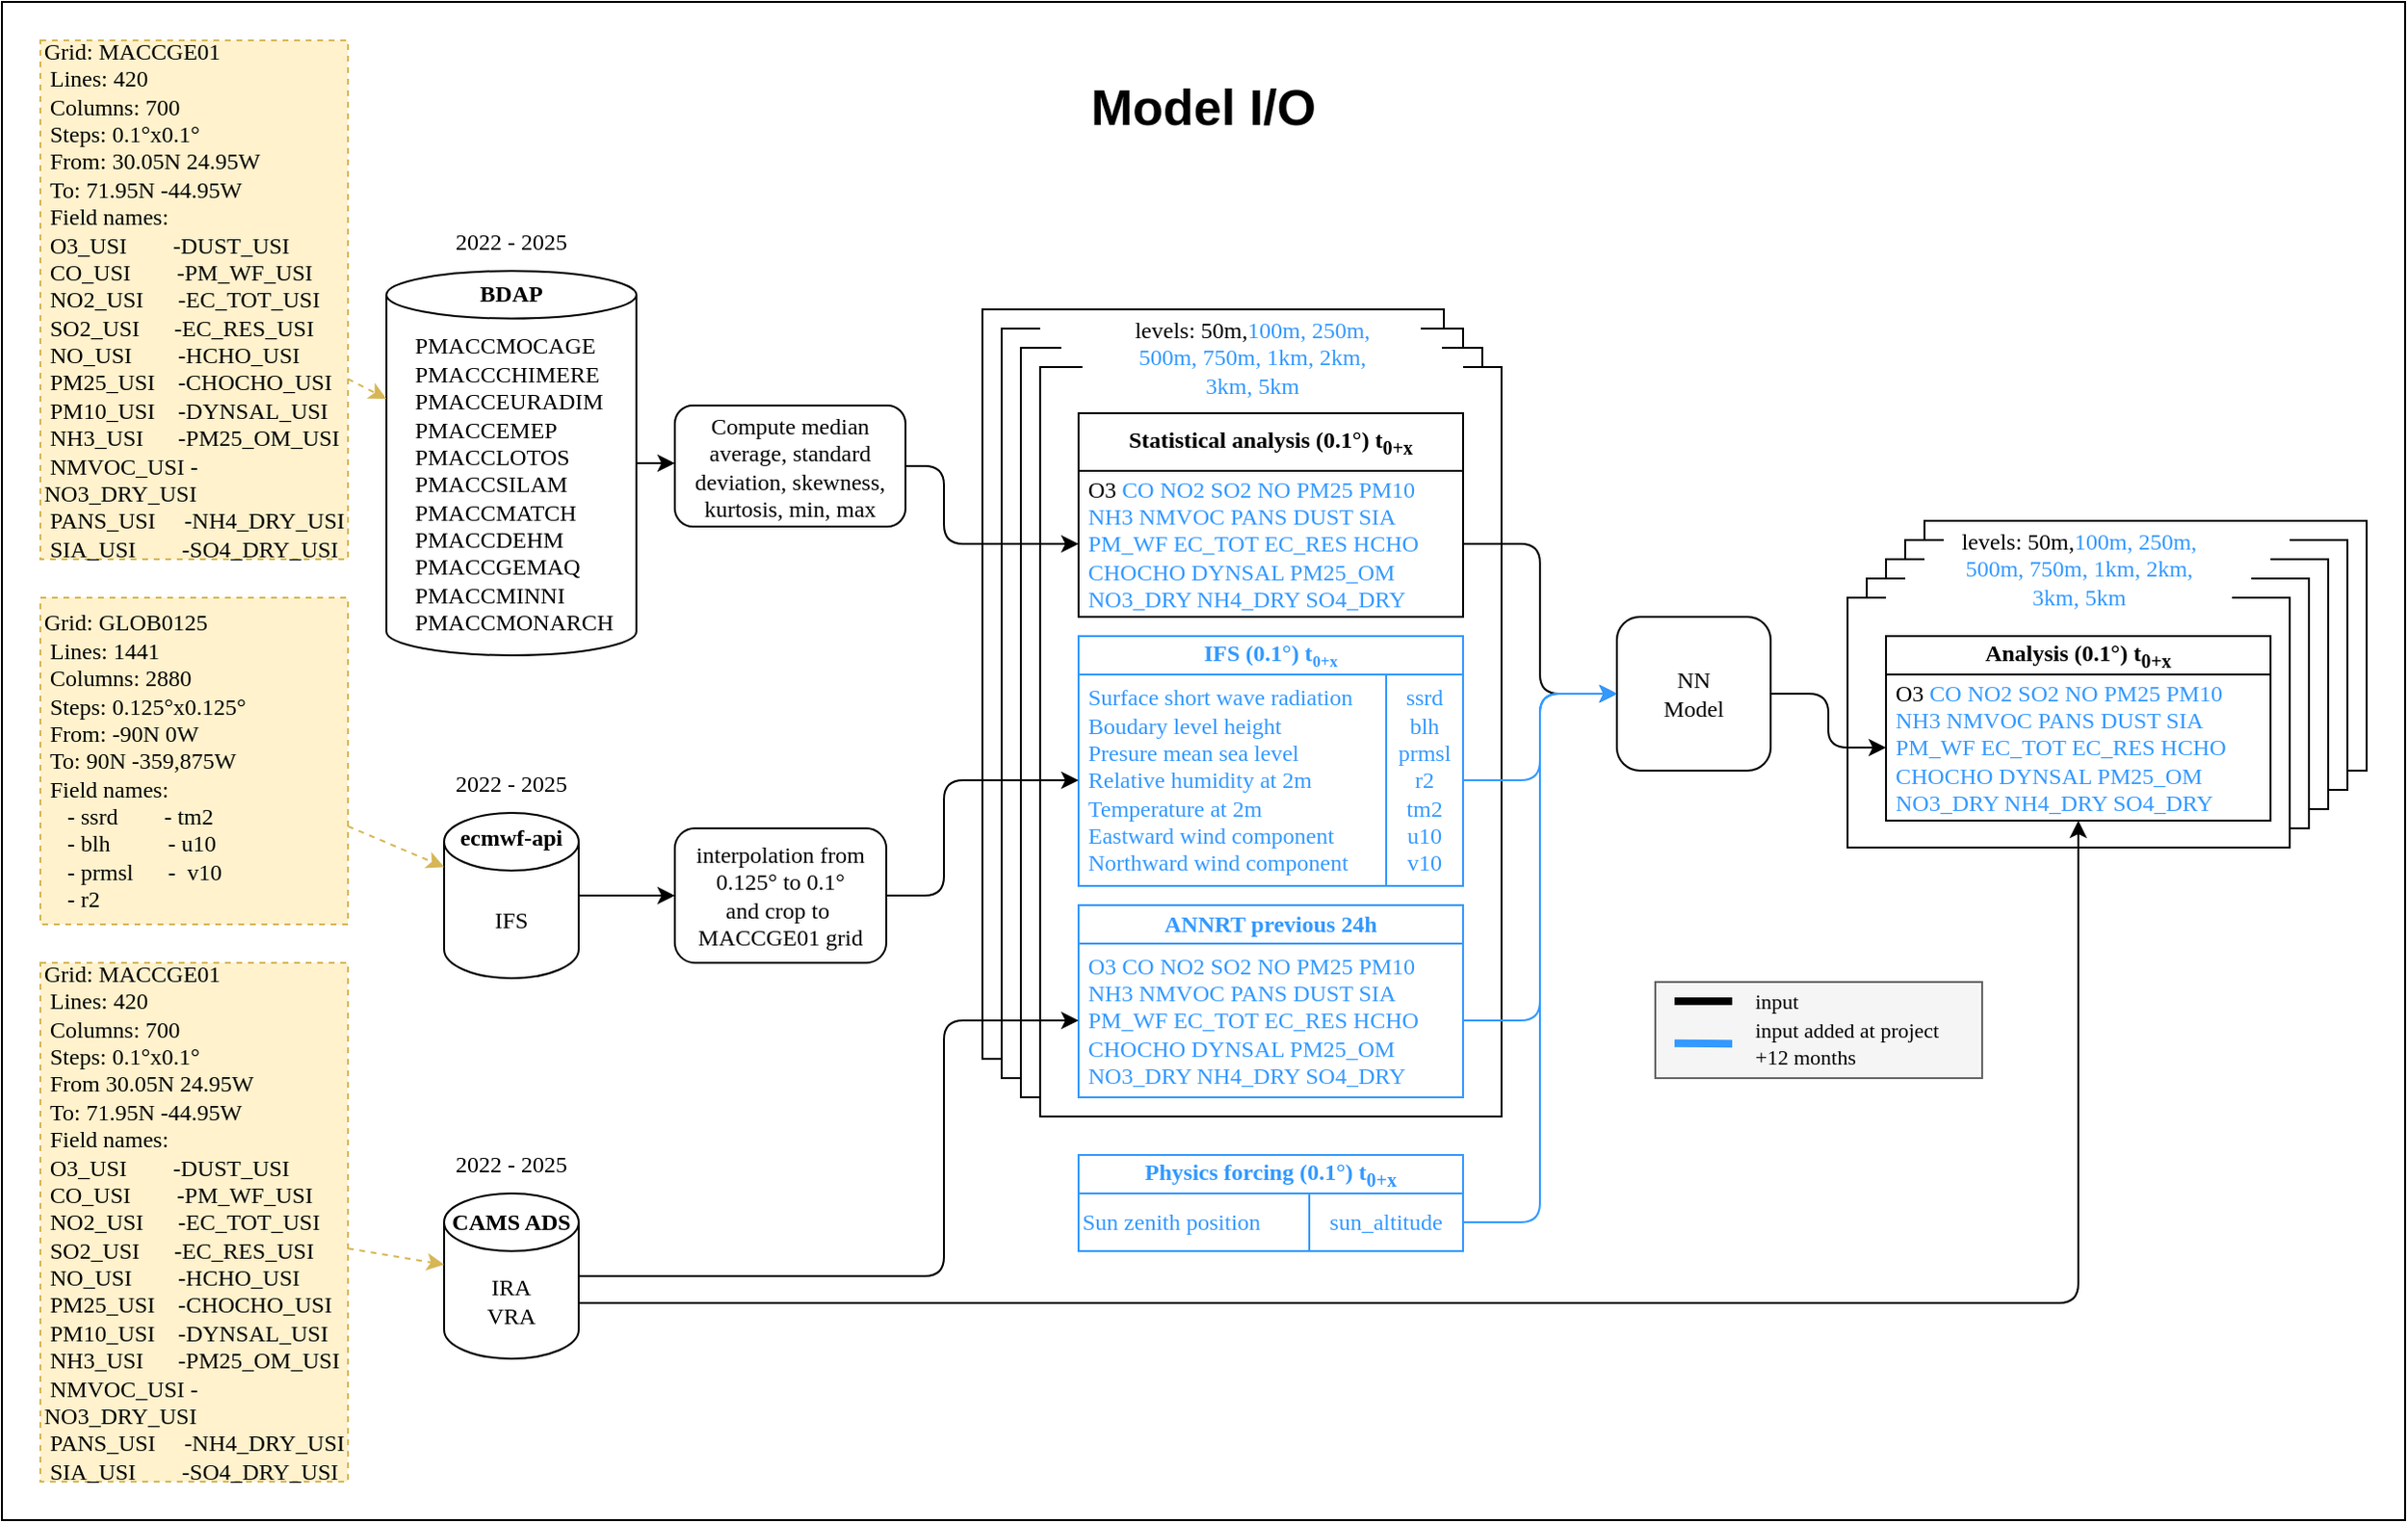 <mxfile>
    <diagram id="yWbviLKe6FOyX8bAQ1Ro" name="model_io">
        <mxGraphModel dx="1276" dy="863" grid="1" gridSize="10" guides="0" tooltips="1" connect="1" arrows="1" fold="1" page="0" pageScale="1" pageWidth="850" pageHeight="1100" math="0" shadow="0">
            <root>
                <mxCell id="0"/>
                <mxCell id="1" parent="0"/>
                <mxCell id="GDML8q8V4HNZVmdbKAik-12" value="" style="rounded=0;whiteSpace=wrap;html=1;" parent="1" vertex="1">
                    <mxGeometry x="-520" y="-60" width="1250" height="790" as="geometry"/>
                </mxCell>
                <mxCell id="3HrIp41cybSNqDHHgnm--3" value="" style="rounded=0;whiteSpace=wrap;html=1;" parent="1" vertex="1">
                    <mxGeometry x="-10" y="100" width="240" height="390" as="geometry"/>
                </mxCell>
                <mxCell id="3HrIp41cybSNqDHHgnm--4" value="" style="rounded=0;whiteSpace=wrap;html=1;fontFamily=Atkinson Hyperlegible;fontSource=https%3A%2F%2Ffonts.googleapis.com%2Fcss%3Ffamily%3DAtkinson%2BHyperlegible;" parent="1" vertex="1">
                    <mxGeometry y="110" width="240" height="390" as="geometry"/>
                </mxCell>
                <mxCell id="3HrIp41cybSNqDHHgnm--5" value="" style="rounded=0;whiteSpace=wrap;html=1;fontFamily=Atkinson Hyperlegible;fontSource=https%3A%2F%2Ffonts.googleapis.com%2Fcss%3Ffamily%3DAtkinson%2BHyperlegible;" parent="1" vertex="1">
                    <mxGeometry x="10" y="120" width="240" height="390" as="geometry"/>
                </mxCell>
                <mxCell id="3HrIp41cybSNqDHHgnm--6" value="" style="rounded=0;whiteSpace=wrap;html=1;fontFamily=Atkinson Hyperlegible;fontSource=https%3A%2F%2Ffonts.googleapis.com%2Fcss%3Ffamily%3DAtkinson%2BHyperlegible;" parent="1" vertex="1">
                    <mxGeometry x="480" y="210" width="230" height="130" as="geometry"/>
                </mxCell>
                <mxCell id="3HrIp41cybSNqDHHgnm--7" value="" style="rounded=0;whiteSpace=wrap;html=1;fontFamily=Atkinson Hyperlegible;fontSource=https%3A%2F%2Ffonts.googleapis.com%2Fcss%3Ffamily%3DAtkinson%2BHyperlegible;" parent="1" vertex="1">
                    <mxGeometry x="470" y="220" width="230" height="130" as="geometry"/>
                </mxCell>
                <mxCell id="3HrIp41cybSNqDHHgnm--8" value="" style="rounded=0;whiteSpace=wrap;html=1;fontFamily=Atkinson Hyperlegible;fontSource=https%3A%2F%2Ffonts.googleapis.com%2Fcss%3Ffamily%3DAtkinson%2BHyperlegible;" parent="1" vertex="1">
                    <mxGeometry x="460" y="230" width="230" height="130" as="geometry"/>
                </mxCell>
                <mxCell id="3HrIp41cybSNqDHHgnm--9" value="" style="rounded=0;whiteSpace=wrap;html=1;fontFamily=Atkinson Hyperlegible;fontSource=https%3A%2F%2Ffonts.googleapis.com%2Fcss%3Ffamily%3DAtkinson%2BHyperlegible;" parent="1" vertex="1">
                    <mxGeometry x="450" y="240" width="230" height="130" as="geometry"/>
                </mxCell>
                <mxCell id="3HrIp41cybSNqDHHgnm--10" value="" style="rounded=0;whiteSpace=wrap;html=1;fontFamily=Atkinson Hyperlegible;fontSource=https%3A%2F%2Ffonts.googleapis.com%2Fcss%3Ffamily%3DAtkinson%2BHyperlegible;" parent="1" vertex="1">
                    <mxGeometry x="440" y="250" width="230" height="130" as="geometry"/>
                </mxCell>
                <mxCell id="3HrIp41cybSNqDHHgnm--11" value="" style="rounded=0;whiteSpace=wrap;html=1;fontFamily=Atkinson Hyperlegible;fontSource=https%3A%2F%2Ffonts.googleapis.com%2Fcss%3Ffamily%3DAtkinson%2BHyperlegible;" parent="1" vertex="1">
                    <mxGeometry x="20" y="130" width="240" height="390" as="geometry"/>
                </mxCell>
                <mxCell id="3HrIp41cybSNqDHHgnm--12" value="" style="rounded=0;whiteSpace=wrap;html=1;fontFamily=Atkinson Hyperlegible;fontSize=11;fontColor=#333333;labelBackgroundColor=none;fillColor=#f5f5f5;strokeColor=#666666;fontSource=https%3A%2F%2Ffonts.googleapis.com%2Fcss%3Ffamily%3DAtkinson%2BHyperlegible;" parent="1" vertex="1">
                    <mxGeometry x="340" y="450" width="170" height="50" as="geometry"/>
                </mxCell>
                <mxCell id="3HrIp41cybSNqDHHgnm--13" style="edgeStyle=elbowEdgeStyle;shape=connector;rounded=1;html=1;exitX=1;exitY=0.5;exitDx=0;exitDy=0;strokeColor=default;align=center;verticalAlign=middle;fontFamily=Atkinson Hyperlegible;fontSize=11;fontColor=default;labelBackgroundColor=none;endArrow=classic;fontSource=https%3A%2F%2Ffonts.googleapis.com%2Fcss%3Ffamily%3DAtkinson%2BHyperlegible;entryX=0;entryY=0.5;entryDx=0;entryDy=0;" parent="1" source="3HrIp41cybSNqDHHgnm--14" target="9" edge="1">
                    <mxGeometry relative="1" as="geometry">
                        <mxPoint x="430" y="305" as="targetPoint"/>
                        <mxPoint x="400" y="305" as="sourcePoint"/>
                    </mxGeometry>
                </mxCell>
                <mxCell id="3HrIp41cybSNqDHHgnm--14" value="NN&lt;br&gt;Model" style="rounded=1;whiteSpace=wrap;html=1;labelBackgroundColor=none;fontFamily=Atkinson Hyperlegible;fontSource=https%3A%2F%2Ffonts.googleapis.com%2Fcss%3Ffamily%3DAtkinson%2BHyperlegible;" parent="1" vertex="1">
                    <mxGeometry x="320" y="260" width="80" height="80" as="geometry"/>
                </mxCell>
                <mxCell id="3HrIp41cybSNqDHHgnm--15" value="IFS (0.1°) t&lt;span style=&quot;font-size: 10px;&quot;&gt;&lt;sub&gt;&lt;font style=&quot;color: rgb(51, 153, 255);&quot;&gt;0+x&lt;/font&gt;&lt;/sub&gt;&lt;/span&gt;" style="rounded=0;whiteSpace=wrap;html=1;fontStyle=1;labelBackgroundColor=none;strokeColor=#3399FF;fontColor=#3399FF;fontFamily=Atkinson Hyperlegible;fontSource=https%3A%2F%2Ffonts.googleapis.com%2Fcss%3Ffamily%3DAtkinson%2BHyperlegible;" parent="1" vertex="1">
                    <mxGeometry x="40" y="270" width="200" height="20" as="geometry"/>
                </mxCell>
                <mxCell id="3HrIp41cybSNqDHHgnm--16" style="edgeStyle=elbowEdgeStyle;shape=connector;rounded=1;html=1;exitX=1;exitY=0.5;exitDx=0;exitDy=0;strokeColor=#3399FF;align=center;verticalAlign=middle;fontFamily=Atkinson Hyperlegible;fontSize=11;fontColor=default;labelBackgroundColor=none;endArrow=classic;entryX=0;entryY=0.5;entryDx=0;entryDy=0;fontSource=https%3A%2F%2Ffonts.googleapis.com%2Fcss%3Ffamily%3DAtkinson%2BHyperlegible;" parent="1" source="3HrIp41cybSNqDHHgnm--17" target="3HrIp41cybSNqDHHgnm--14" edge="1">
                    <mxGeometry relative="1" as="geometry">
                        <mxPoint x="320" y="315" as="targetPoint"/>
                    </mxGeometry>
                </mxCell>
                <mxCell id="3HrIp41cybSNqDHHgnm--17" value="&lt;div&gt;&lt;font style=&quot;color: rgb(51, 153, 255);&quot;&gt;&amp;nbsp;Surface short wave radiation&lt;/font&gt;&lt;/div&gt;&lt;div&gt;&lt;font style=&quot;color: rgb(51, 153, 255);&quot;&gt;&amp;nbsp;Boudary level height&lt;/font&gt;&lt;/div&gt;&lt;div&gt;&lt;font style=&quot;color: rgb(51, 153, 255);&quot;&gt;&amp;nbsp;Presure mean sea level&lt;/font&gt;&lt;/div&gt;&lt;div&gt;&lt;font style=&quot;color: rgb(51, 153, 255);&quot;&gt;&amp;nbsp;Relative humidity at 2m&lt;/font&gt;&lt;/div&gt;&lt;div&gt;&lt;font style=&quot;color: rgb(51, 153, 255);&quot;&gt;&amp;nbsp;Temperature at 2m&lt;/font&gt;&lt;/div&gt;&lt;div&gt;&lt;font style=&quot;color: rgb(51, 153, 255);&quot;&gt;&amp;nbsp;Eastward wind component&lt;/font&gt;&lt;/div&gt;&lt;div&gt;&lt;font style=&quot;color: rgb(51, 153, 255);&quot;&gt;&amp;nbsp;Northward wind component&lt;/font&gt;&lt;/div&gt;" style="rounded=0;whiteSpace=wrap;html=1;align=left;gradientColor=none;labelBackgroundColor=none;strokeColor=#3399FF;fontColor=#3399FF;fontFamily=Atkinson Hyperlegible;fontSource=https%3A%2F%2Ffonts.googleapis.com%2Fcss%3Ffamily%3DAtkinson%2BHyperlegible;" parent="1" vertex="1">
                    <mxGeometry x="40" y="290" width="200" height="110" as="geometry"/>
                </mxCell>
                <mxCell id="3HrIp41cybSNqDHHgnm--18" value="Statistical analysis (0.1°) t&lt;sub&gt;0+x&lt;/sub&gt;" style="rounded=0;whiteSpace=wrap;html=1;fontStyle=1;labelBackgroundColor=none;fontFamily=Atkinson Hyperlegible;fontSource=https%3A%2F%2Ffonts.googleapis.com%2Fcss%3Ffamily%3DAtkinson%2BHyperlegible;" parent="1" vertex="1">
                    <mxGeometry x="40" y="154" width="200" height="30" as="geometry"/>
                </mxCell>
                <mxCell id="3HrIp41cybSNqDHHgnm--19" style="edgeStyle=elbowEdgeStyle;shape=connector;rounded=1;html=1;exitX=1;exitY=0.5;exitDx=0;exitDy=0;strokeColor=default;align=center;verticalAlign=middle;fontFamily=Atkinson Hyperlegible;fontSize=11;fontColor=default;labelBackgroundColor=none;endArrow=classic;entryX=0;entryY=0.5;entryDx=0;entryDy=0;fontSource=https%3A%2F%2Ffonts.googleapis.com%2Fcss%3Ffamily%3DAtkinson%2BHyperlegible;" parent="1" source="3HrIp41cybSNqDHHgnm--20" target="3HrIp41cybSNqDHHgnm--14" edge="1">
                    <mxGeometry relative="1" as="geometry">
                        <mxPoint x="310" y="360.0" as="targetPoint"/>
                    </mxGeometry>
                </mxCell>
                <mxCell id="3HrIp41cybSNqDHHgnm--20" value="&lt;div style=&quot;scrollbar-color: rgb(226, 226, 226) rgb(251, 251, 251); text-decoration-color: initial;&quot;&gt;&amp;nbsp;O3 &lt;font style=&quot;color: rgb(51, 153, 255);&quot;&gt;CO NO2 SO2 NO PM25 PM10&lt;/font&gt;&lt;/div&gt;&lt;div style=&quot;scrollbar-color: rgb(226, 226, 226) rgb(251, 251, 251); text-decoration-color: initial;&quot;&gt;&lt;font style=&quot;color: rgb(51, 153, 255);&quot;&gt;&amp;nbsp;NH3 NMVOC PANS DUST SIA&lt;/font&gt;&lt;/div&gt;&lt;div style=&quot;scrollbar-color: rgb(226, 226, 226) rgb(251, 251, 251); text-decoration-color: initial;&quot;&gt;&lt;font style=&quot;color: rgb(51, 153, 255);&quot;&gt;&amp;nbsp;PM_WF EC_TOT EC_RES HCHO&lt;/font&gt;&lt;/div&gt;&lt;div style=&quot;scrollbar-color: rgb(226, 226, 226) rgb(251, 251, 251); text-decoration-color: initial;&quot;&gt;&lt;font style=&quot;color: rgb(51, 153, 255);&quot;&gt;&amp;nbsp;CHOCHO DYNSAL PM25_OM&lt;/font&gt;&lt;/div&gt;&lt;div style=&quot;scrollbar-color: rgb(226, 226, 226) rgb(251, 251, 251); text-decoration-color: initial;&quot;&gt;&lt;font style=&quot;color: rgb(51, 153, 255);&quot;&gt;&amp;nbsp;NO3_DRY NH4_DRY SO4_DRY&lt;/font&gt;&lt;/div&gt;" style="rounded=0;whiteSpace=wrap;html=1;align=left;gradientColor=none;labelBackgroundColor=none;fontFamily=Atkinson Hyperlegible;fontSource=https%3A%2F%2Ffonts.googleapis.com%2Fcss%3Ffamily%3DAtkinson%2BHyperlegible;" parent="1" vertex="1">
                    <mxGeometry x="40" y="184" width="200" height="76" as="geometry"/>
                </mxCell>
                <mxCell id="3HrIp41cybSNqDHHgnm--21" value="Analysis (0.1°) t&lt;sub&gt;0+x&lt;/sub&gt;" style="rounded=0;whiteSpace=wrap;html=1;fontStyle=1;labelBackgroundColor=none;fontFamily=Atkinson Hyperlegible;fontSource=https%3A%2F%2Ffonts.googleapis.com%2Fcss%3Ffamily%3DAtkinson%2BHyperlegible;" parent="1" vertex="1">
                    <mxGeometry x="460" y="270" width="200" height="20" as="geometry"/>
                </mxCell>
                <mxCell id="3HrIp41cybSNqDHHgnm--22" value="" style="endArrow=none;html=1;rounded=1;strokeColor=default;align=center;verticalAlign=middle;fontFamily=Atkinson Hyperlegible;fontSize=11;fontColor=default;labelBackgroundColor=none;endFill=0;startArrow=none;startFill=0;strokeWidth=4;fontSource=https%3A%2F%2Ffonts.googleapis.com%2Fcss%3Ffamily%3DAtkinson%2BHyperlegible;" parent="1" edge="1">
                    <mxGeometry width="50" height="50" relative="1" as="geometry">
                        <mxPoint x="380" y="460" as="sourcePoint"/>
                        <mxPoint x="350" y="460" as="targetPoint"/>
                    </mxGeometry>
                </mxCell>
                <mxCell id="3HrIp41cybSNqDHHgnm--23" value="input" style="text;html=1;align=left;verticalAlign=middle;whiteSpace=wrap;rounded=0;fontFamily=Atkinson Hyperlegible;fontSize=11;fontColor=default;labelBackgroundColor=none;textShadow=0;fontSource=https%3A%2F%2Ffonts.googleapis.com%2Fcss%3Ffamily%3DAtkinson%2BHyperlegible;" parent="1" vertex="1">
                    <mxGeometry x="390" y="450" width="80" height="20" as="geometry"/>
                </mxCell>
                <mxCell id="3HrIp41cybSNqDHHgnm--24" value="input added at project&lt;div&gt;+12 months&lt;/div&gt;" style="text;html=1;align=left;verticalAlign=middle;whiteSpace=wrap;rounded=0;fontFamily=Atkinson Hyperlegible;fontSize=11;fontColor=default;labelBackgroundColor=none;fillColor=#f5f5f5;strokeColor=none;textShadow=0;fontSource=https%3A%2F%2Ffonts.googleapis.com%2Fcss%3Ffamily%3DAtkinson%2BHyperlegible;" parent="1" vertex="1">
                    <mxGeometry x="390" y="474" width="110" height="16" as="geometry"/>
                </mxCell>
                <mxCell id="3HrIp41cybSNqDHHgnm--25" value="" style="endArrow=none;html=1;rounded=1;strokeColor=#3399FF;align=center;verticalAlign=middle;fontFamily=Atkinson Hyperlegible;fontSize=11;fontColor=default;labelBackgroundColor=none;startArrow=none;startFill=0;strokeWidth=4;fontSource=https%3A%2F%2Ffonts.googleapis.com%2Fcss%3Ffamily%3DAtkinson%2BHyperlegible;" parent="1" edge="1">
                    <mxGeometry width="50" height="50" relative="1" as="geometry">
                        <mxPoint x="380" y="482.11" as="sourcePoint"/>
                        <mxPoint x="350" y="481.83" as="targetPoint"/>
                    </mxGeometry>
                </mxCell>
                <mxCell id="3HrIp41cybSNqDHHgnm--27" value="ANNRT previous 24h" style="rounded=0;whiteSpace=wrap;html=1;fontStyle=1;labelBackgroundColor=none;fontColor=#3399FF;strokeColor=#3399FF;fontFamily=Atkinson Hyperlegible;fontSource=https%3A%2F%2Ffonts.googleapis.com%2Fcss%3Ffamily%3DAtkinson%2BHyperlegible;" parent="1" vertex="1">
                    <mxGeometry x="40" y="410" width="200" height="20" as="geometry"/>
                </mxCell>
                <mxCell id="3HrIp41cybSNqDHHgnm--29" value="&lt;div style=&quot;forced-color-adjust: none; scrollbar-color: rgb(226, 226, 226) rgb(251, 251, 251); font-family: &amp;quot;Atkinson Hyperlegible&amp;quot;; font-size: 12px; font-style: normal; font-variant-ligatures: normal; font-variant-caps: normal; font-weight: 400; letter-spacing: normal; orphans: 2; text-align: left; text-indent: 0px; text-transform: none; widows: 2; word-spacing: 0px; -webkit-text-stroke-width: 0px; white-space: normal; text-decoration-thickness: initial; text-decoration-style: initial; text-decoration-color: initial; background-color: initial;&quot;&gt;&lt;font&gt;&lt;font style=&quot;color: rgb(51, 153, 255);&quot;&gt;&amp;nbsp;O3&amp;nbsp;&lt;/font&gt;&lt;font style=&quot;forced-color-adjust: none; scrollbar-color: rgb(226, 226, 226) rgb(251, 251, 251); background-color: initial; text-decoration-color: initial; color: rgb(51, 153, 255);&quot;&gt;CO NO2 SO2 NO PM25 PM10&lt;/font&gt;&lt;/font&gt;&lt;/div&gt;&lt;div style=&quot;forced-color-adjust: none; scrollbar-color: rgb(226, 226, 226) rgb(251, 251, 251); font-family: &amp;quot;Atkinson Hyperlegible&amp;quot;; font-size: 12px; font-style: normal; font-variant-ligatures: normal; font-variant-caps: normal; font-weight: 400; letter-spacing: normal; orphans: 2; text-align: left; text-indent: 0px; text-transform: none; widows: 2; word-spacing: 0px; -webkit-text-stroke-width: 0px; white-space: normal; text-decoration-thickness: initial; text-decoration-style: initial; text-decoration-color: initial; background-color: initial;&quot;&gt;&lt;font style=&quot;forced-color-adjust: none; scrollbar-color: rgb(226, 226, 226) rgb(251, 251, 251); background-color: initial; text-decoration-color: initial; color: rgb(51, 153, 255);&quot;&gt;&amp;nbsp;NH3 NMVOC PANS DUST SIA&lt;/font&gt;&lt;/div&gt;&lt;div style=&quot;forced-color-adjust: none; scrollbar-color: rgb(226, 226, 226) rgb(251, 251, 251); font-family: &amp;quot;Atkinson Hyperlegible&amp;quot;; font-size: 12px; font-style: normal; font-variant-ligatures: normal; font-variant-caps: normal; font-weight: 400; letter-spacing: normal; orphans: 2; text-align: left; text-indent: 0px; text-transform: none; widows: 2; word-spacing: 0px; -webkit-text-stroke-width: 0px; white-space: normal; text-decoration-thickness: initial; text-decoration-style: initial; text-decoration-color: initial; background-color: initial;&quot;&gt;&lt;font style=&quot;forced-color-adjust: none; scrollbar-color: rgb(226, 226, 226) rgb(251, 251, 251); background-color: initial; text-decoration-color: initial; color: rgb(51, 153, 255);&quot;&gt;&amp;nbsp;PM_WF EC_TOT EC_RES HCHO&lt;/font&gt;&lt;/div&gt;&lt;div style=&quot;forced-color-adjust: none; scrollbar-color: rgb(226, 226, 226) rgb(251, 251, 251); font-family: &amp;quot;Atkinson Hyperlegible&amp;quot;; font-size: 12px; font-style: normal; font-variant-ligatures: normal; font-variant-caps: normal; font-weight: 400; letter-spacing: normal; orphans: 2; text-align: left; text-indent: 0px; text-transform: none; widows: 2; word-spacing: 0px; -webkit-text-stroke-width: 0px; white-space: normal; text-decoration-thickness: initial; text-decoration-style: initial; text-decoration-color: initial; background-color: initial;&quot;&gt;&lt;font style=&quot;forced-color-adjust: none; scrollbar-color: rgb(226, 226, 226) rgb(251, 251, 251); background-color: initial; text-decoration-color: initial; color: rgb(51, 153, 255);&quot;&gt;&amp;nbsp;CHOCHO DYNSAL PM25_OM&lt;/font&gt;&lt;/div&gt;&lt;div style=&quot;forced-color-adjust: none; scrollbar-color: rgb(226, 226, 226) rgb(251, 251, 251); font-family: &amp;quot;Atkinson Hyperlegible&amp;quot;; font-size: 12px; font-style: normal; font-variant-ligatures: normal; font-variant-caps: normal; font-weight: 400; letter-spacing: normal; orphans: 2; text-align: left; text-indent: 0px; text-transform: none; widows: 2; word-spacing: 0px; -webkit-text-stroke-width: 0px; white-space: normal; text-decoration-thickness: initial; text-decoration-style: initial; text-decoration-color: initial; background-color: initial;&quot;&gt;&lt;font style=&quot;forced-color-adjust: none; scrollbar-color: rgb(226, 226, 226) rgb(251, 251, 251); background-color: initial; text-decoration-color: initial; color: rgb(51, 153, 255);&quot;&gt;&amp;nbsp;NO3_DRY NH4_DRY SO4_DRY&lt;/font&gt;&lt;/div&gt;" style="rounded=0;whiteSpace=wrap;html=1;align=left;gradientColor=none;labelBackgroundColor=none;fontColor=#3399FF;strokeColor=#3399FF;fontFamily=Atkinson Hyperlegible;fontSource=https%3A%2F%2Ffonts.googleapis.com%2Fcss%3Ffamily%3DAtkinson%2BHyperlegible;" parent="1" vertex="1">
                    <mxGeometry x="40" y="430" width="200" height="80" as="geometry"/>
                </mxCell>
                <mxCell id="3HrIp41cybSNqDHHgnm--30" value="&lt;font style=&quot;color: rgb(51, 153, 255);&quot;&gt;ssrd&lt;/font&gt;&lt;div&gt;&lt;font style=&quot;color: rgb(51, 153, 255);&quot;&gt;blh&lt;/font&gt;&lt;/div&gt;&lt;div&gt;&lt;font style=&quot;color: rgb(51, 153, 255);&quot;&gt;prmsl&lt;/font&gt;&lt;/div&gt;&lt;div&gt;&lt;font style=&quot;color: rgb(51, 153, 255);&quot;&gt;r2&lt;/font&gt;&lt;/div&gt;&lt;div&gt;&lt;font style=&quot;color: rgb(51, 153, 255);&quot;&gt;tm2&lt;/font&gt;&lt;/div&gt;&lt;div&gt;&lt;font style=&quot;color: rgb(51, 153, 255);&quot;&gt;u10&lt;/font&gt;&lt;/div&gt;&lt;div&gt;&lt;font style=&quot;color: rgb(51, 153, 255);&quot;&gt;v10&lt;/font&gt;&lt;/div&gt;" style="rounded=0;whiteSpace=wrap;html=1;strokeColor=#3399FF;fontColor=#3399FF;fontFamily=Atkinson Hyperlegible;fontSource=https%3A%2F%2Ffonts.googleapis.com%2Fcss%3Ffamily%3DAtkinson%2BHyperlegible;" parent="1" vertex="1">
                    <mxGeometry x="200" y="290" width="40" height="110" as="geometry"/>
                </mxCell>
                <mxCell id="3HrIp41cybSNqDHHgnm--34" value="" style="rounded=0;whiteSpace=wrap;html=1;strokeColor=none;fontFamily=Atkinson Hyperlegible;fontSource=https%3A%2F%2Ffonts.googleapis.com%2Fcss%3Ffamily%3DAtkinson%2BHyperlegible;" parent="1" vertex="1">
                    <mxGeometry x="460" y="243" width="180" height="10" as="geometry"/>
                </mxCell>
                <mxCell id="3HrIp41cybSNqDHHgnm--35" value="" style="rounded=0;whiteSpace=wrap;html=1;strokeColor=none;fontFamily=Atkinson Hyperlegible;fontSource=https%3A%2F%2Ffonts.googleapis.com%2Fcss%3Ffamily%3DAtkinson%2BHyperlegible;" parent="1" vertex="1">
                    <mxGeometry x="470" y="233" width="180" height="10" as="geometry"/>
                </mxCell>
                <mxCell id="3HrIp41cybSNqDHHgnm--36" value="" style="rounded=0;whiteSpace=wrap;html=1;strokeColor=none;fontFamily=Atkinson Hyperlegible;fontSource=https%3A%2F%2Ffonts.googleapis.com%2Fcss%3Ffamily%3DAtkinson%2BHyperlegible;" parent="1" vertex="1">
                    <mxGeometry x="480" y="223" width="180" height="10" as="geometry"/>
                </mxCell>
                <mxCell id="3HrIp41cybSNqDHHgnm--39" value="" style="rounded=0;whiteSpace=wrap;html=1;strokeColor=none;fontFamily=Atkinson Hyperlegible;fontSource=https%3A%2F%2Ffonts.googleapis.com%2Fcss%3Ffamily%3DAtkinson%2BHyperlegible;" parent="1" vertex="1">
                    <mxGeometry x="42" y="126" width="198" height="10" as="geometry"/>
                </mxCell>
                <mxCell id="3HrIp41cybSNqDHHgnm--40" value="" style="rounded=0;whiteSpace=wrap;html=1;strokeColor=none;fontFamily=Atkinson Hyperlegible;fontSource=https%3A%2F%2Ffonts.googleapis.com%2Fcss%3Ffamily%3DAtkinson%2BHyperlegible;" parent="1" vertex="1">
                    <mxGeometry x="490" y="213" width="180" height="10" as="geometry"/>
                </mxCell>
                <mxCell id="3HrIp41cybSNqDHHgnm--41" value="" style="rounded=0;whiteSpace=wrap;html=1;strokeColor=none;fontFamily=Atkinson Hyperlegible;fontSource=https%3A%2F%2Ffonts.googleapis.com%2Fcss%3Ffamily%3DAtkinson%2BHyperlegible;" parent="1" vertex="1">
                    <mxGeometry x="31" y="116" width="198" height="10" as="geometry"/>
                </mxCell>
                <mxCell id="3HrIp41cybSNqDHHgnm--42" value="" style="rounded=0;whiteSpace=wrap;html=1;strokeColor=none;fontFamily=Atkinson Hyperlegible;fontSource=https%3A%2F%2Ffonts.googleapis.com%2Fcss%3Ffamily%3DAtkinson%2BHyperlegible;" parent="1" vertex="1">
                    <mxGeometry x="20" y="106" width="198" height="10" as="geometry"/>
                </mxCell>
                <mxCell id="3HrIp41cybSNqDHHgnm--43" value="&lt;span style=&quot;text-align: left;&quot;&gt;levels: 50m,&lt;font style=&quot;color: rgb(51, 153, 255);&quot;&gt;100m, 250m, 500m, 750m, 1km, 2km, 3km, 5km&lt;/font&gt;&lt;/span&gt;" style="rounded=0;whiteSpace=wrap;html=1;strokeColor=none;fontFamily=Atkinson Hyperlegible;fontSource=https%3A%2F%2Ffonts.googleapis.com%2Fcss%3Ffamily%3DAtkinson%2BHyperlegible;" parent="1" vertex="1">
                    <mxGeometry x="65.5" y="103" width="129" height="44" as="geometry"/>
                </mxCell>
                <mxCell id="3HrIp41cybSNqDHHgnm--44" value="&lt;span style=&quot;text-align: left;&quot;&gt;levels: 50m,&lt;font style=&quot;color: rgb(51, 153, 255);&quot;&gt;100m, 250m, 500m, 750m, 1km, 2km, 3km, 5km&lt;/font&gt;&lt;/span&gt;" style="rounded=0;whiteSpace=wrap;html=1;strokeColor=none;fontFamily=Atkinson Hyperlegible;fontSource=https%3A%2F%2Ffonts.googleapis.com%2Fcss%3Ffamily%3DAtkinson%2BHyperlegible;" parent="1" vertex="1">
                    <mxGeometry x="495.5" y="223" width="129" height="24" as="geometry"/>
                </mxCell>
                <mxCell id="3HrIp41cybSNqDHHgnm--59" style="edgeStyle=none;html=1;" parent="1" edge="1">
                    <mxGeometry relative="1" as="geometry">
                        <mxPoint x="-190" y="180" as="sourcePoint"/>
                        <mxPoint x="-170" y="180" as="targetPoint"/>
                    </mxGeometry>
                </mxCell>
                <mxCell id="3HrIp41cybSNqDHHgnm--58" style="html=1;entryX=0;entryY=0.5;entryDx=0;entryDy=0;exitX=1;exitY=0.5;exitDx=0;exitDy=0;edgeStyle=elbowEdgeStyle;" parent="1" source="3HrIp41cybSNqDHHgnm--57" target="3HrIp41cybSNqDHHgnm--20" edge="1">
                    <mxGeometry relative="1" as="geometry">
                        <Array as="points">
                            <mxPoint x="-30" y="200"/>
                        </Array>
                    </mxGeometry>
                </mxCell>
                <mxCell id="3HrIp41cybSNqDHHgnm--57" value="Compute median average, standard deviation, skewness, kurtosis, min, max" style="rounded=1;whiteSpace=wrap;html=1;fontFamily=Atkinson Hyperlegible;fontSource=https%3A%2F%2Ffonts.googleapis.com%2Fcss%3Ffamily%3DAtkinson%2BHyperlegible;" parent="1" vertex="1">
                    <mxGeometry x="-170" y="150" width="120" height="63" as="geometry"/>
                </mxCell>
                <mxCell id="3HrIp41cybSNqDHHgnm--60" value="&lt;div style=&quot;scrollbar-color: rgb(226, 226, 226) rgb(251, 251, 251); text-align: left; text-decoration-color: initial;&quot;&gt;&lt;font face=&quot;Atkinson Hyperlegible&quot; data-font-src=&quot;https://fonts.googleapis.com/css?family=Atkinson+Hyperlegible&quot;&gt;&amp;nbsp;PMACCMOCAGE&lt;/font&gt;&lt;/div&gt;&lt;div style=&quot;scrollbar-color: rgb(226, 226, 226) rgb(251, 251, 251); text-align: left; text-decoration-color: initial;&quot;&gt;&lt;font face=&quot;Atkinson Hyperlegible&quot; data-font-src=&quot;https://fonts.googleapis.com/css?family=Atkinson+Hyperlegible&quot;&gt;&amp;nbsp;PMACCCHIMERE&lt;/font&gt;&lt;/div&gt;&lt;div style=&quot;scrollbar-color: rgb(226, 226, 226) rgb(251, 251, 251); text-align: left; text-decoration-color: initial;&quot;&gt;&lt;font face=&quot;Atkinson Hyperlegible&quot; data-font-src=&quot;https://fonts.googleapis.com/css?family=Atkinson+Hyperlegible&quot;&gt;&amp;nbsp;PMACCEURADIM&lt;/font&gt;&lt;/div&gt;&lt;div style=&quot;scrollbar-color: rgb(226, 226, 226) rgb(251, 251, 251); text-align: left; text-decoration-color: initial;&quot;&gt;&lt;font face=&quot;Atkinson Hyperlegible&quot; data-font-src=&quot;https://fonts.googleapis.com/css?family=Atkinson+Hyperlegible&quot;&gt;&amp;nbsp;PMACCEMEP&lt;/font&gt;&lt;/div&gt;&lt;div style=&quot;scrollbar-color: rgb(226, 226, 226) rgb(251, 251, 251); text-align: left; text-decoration-color: initial;&quot;&gt;&lt;font face=&quot;Atkinson Hyperlegible&quot; data-font-src=&quot;https://fonts.googleapis.com/css?family=Atkinson+Hyperlegible&quot;&gt;&amp;nbsp;PMACCLOTOS&lt;/font&gt;&lt;/div&gt;&lt;div style=&quot;scrollbar-color: rgb(226, 226, 226) rgb(251, 251, 251); text-align: left; text-decoration-color: initial;&quot;&gt;&lt;font face=&quot;Atkinson Hyperlegible&quot; data-font-src=&quot;https://fonts.googleapis.com/css?family=Atkinson+Hyperlegible&quot;&gt;&amp;nbsp;PMACCSILAM&lt;/font&gt;&lt;/div&gt;&lt;div style=&quot;scrollbar-color: rgb(226, 226, 226) rgb(251, 251, 251); text-align: left; text-decoration-color: initial;&quot;&gt;&lt;font face=&quot;Atkinson Hyperlegible&quot; data-font-src=&quot;https://fonts.googleapis.com/css?family=Atkinson+Hyperlegible&quot;&gt;&amp;nbsp;PMACCMATCH&lt;/font&gt;&lt;/div&gt;&lt;div style=&quot;scrollbar-color: rgb(226, 226, 226) rgb(251, 251, 251); text-align: left; text-decoration-color: initial;&quot;&gt;&lt;font face=&quot;Atkinson Hyperlegible&quot; data-font-src=&quot;https://fonts.googleapis.com/css?family=Atkinson+Hyperlegible&quot;&gt;&amp;nbsp;PMACCDEHM&lt;/font&gt;&lt;/div&gt;&lt;div style=&quot;scrollbar-color: rgb(226, 226, 226) rgb(251, 251, 251); text-align: left; text-decoration-color: initial;&quot;&gt;&lt;font face=&quot;Atkinson Hyperlegible&quot; data-font-src=&quot;https://fonts.googleapis.com/css?family=Atkinson+Hyperlegible&quot;&gt;&amp;nbsp;PMACCGEMAQ&lt;/font&gt;&lt;/div&gt;&lt;div style=&quot;scrollbar-color: rgb(226, 226, 226) rgb(251, 251, 251); text-align: left; text-decoration-color: initial;&quot;&gt;&lt;font face=&quot;Atkinson Hyperlegible&quot; data-font-src=&quot;https://fonts.googleapis.com/css?family=Atkinson+Hyperlegible&quot;&gt;&amp;nbsp;PMACCMINNI&lt;/font&gt;&lt;/div&gt;&lt;div style=&quot;scrollbar-color: rgb(226, 226, 226) rgb(251, 251, 251); text-align: left; text-decoration-color: initial;&quot;&gt;&lt;font face=&quot;Atkinson Hyperlegible&quot; data-font-src=&quot;https://fonts.googleapis.com/css?family=Atkinson+Hyperlegible&quot;&gt;&amp;nbsp;PMACCMONARCH&lt;/font&gt;&lt;/div&gt;" style="shape=cylinder3;whiteSpace=wrap;html=1;boundedLbl=1;backgroundOutline=1;size=12.367;" parent="1" vertex="1">
                    <mxGeometry x="-320" y="80" width="130" height="200" as="geometry"/>
                </mxCell>
                <mxCell id="a0bZDyx0pZoTvptjNpN1-2" style="edgeStyle=none;html=1;entryX=0;entryY=0.5;entryDx=0;entryDy=0;" parent="1" source="a0bZDyx0pZoTvptjNpN1-3" target="a0bZDyx0pZoTvptjNpN1-5" edge="1">
                    <mxGeometry relative="1" as="geometry"/>
                </mxCell>
                <mxCell id="a0bZDyx0pZoTvptjNpN1-3" value="&lt;div&gt;IFS&lt;/div&gt;" style="shape=cylinder3;whiteSpace=wrap;html=1;boundedLbl=1;backgroundOutline=1;size=15;fontFamily=Atkinson Hyperlegible;fontSource=https%3A%2F%2Ffonts.googleapis.com%2Fcss%3Ffamily%3DAtkinson%2BHyperlegible;" parent="1" vertex="1">
                    <mxGeometry x="-290" y="362" width="70" height="86" as="geometry"/>
                </mxCell>
                <mxCell id="a0bZDyx0pZoTvptjNpN1-4" style="edgeStyle=elbowEdgeStyle;html=1;exitX=1;exitY=0.5;exitDx=0;exitDy=0;entryX=0;entryY=0.5;entryDx=0;entryDy=0;" parent="1" source="a0bZDyx0pZoTvptjNpN1-5" target="3HrIp41cybSNqDHHgnm--17" edge="1">
                    <mxGeometry relative="1" as="geometry">
                        <mxPoint x="40" y="375" as="targetPoint"/>
                        <mxPoint x="-100" y="410" as="sourcePoint"/>
                        <Array as="points">
                            <mxPoint x="-30" y="370"/>
                        </Array>
                    </mxGeometry>
                </mxCell>
                <mxCell id="a0bZDyx0pZoTvptjNpN1-5" value="interpolation from&lt;div&gt;0.125° to 0.1°&lt;div&gt;and crop to&amp;nbsp;&lt;/div&gt;&lt;div&gt;MACCGE01 grid&lt;/div&gt;&lt;/div&gt;" style="rounded=1;whiteSpace=wrap;html=1;fontFamily=Atkinson Hyperlegible;fontSource=https%3A%2F%2Ffonts.googleapis.com%2Fcss%3Ffamily%3DAtkinson%2BHyperlegible;" parent="1" vertex="1">
                    <mxGeometry x="-170" y="370" width="110" height="70" as="geometry"/>
                </mxCell>
                <mxCell id="jRtoPWV4T0ZTj9otzOpW-1" value="IRA&lt;br&gt;VRA" style="shape=cylinder3;whiteSpace=wrap;html=1;boundedLbl=1;backgroundOutline=1;size=15;fontFamily=Atkinson Hyperlegible;fontSource=https%3A%2F%2Ffonts.googleapis.com%2Fcss%3Ffamily%3DAtkinson%2BHyperlegible;" parent="1" vertex="1">
                    <mxGeometry x="-290" y="560" width="70" height="86" as="geometry"/>
                </mxCell>
                <mxCell id="jRtoPWV4T0ZTj9otzOpW-3" value="2022 - 2025" style="text;html=1;align=center;verticalAlign=middle;whiteSpace=wrap;rounded=0;fontFamily=Atkinson Hyperlegible;fontSource=https%3A%2F%2Ffonts.googleapis.com%2Fcss%3Ffamily%3DAtkinson%2BHyperlegible;" parent="1" vertex="1">
                    <mxGeometry x="-290" y="50" width="70" height="30" as="geometry"/>
                </mxCell>
                <mxCell id="jRtoPWV4T0ZTj9otzOpW-4" value="&lt;b&gt;BDAP&lt;/b&gt;" style="text;html=1;align=center;verticalAlign=middle;whiteSpace=wrap;rounded=0;fontFamily=Atkinson Hyperlegible;fontSource=https%3A%2F%2Ffonts.googleapis.com%2Fcss%3Ffamily%3DAtkinson%2BHyperlegible;" parent="1" vertex="1">
                    <mxGeometry x="-320" y="80" width="130" height="24" as="geometry"/>
                </mxCell>
                <mxCell id="jRtoPWV4T0ZTj9otzOpW-5" value="&lt;b&gt;ecmwf-api&lt;/b&gt;" style="text;html=1;align=center;verticalAlign=middle;whiteSpace=wrap;rounded=0;fontFamily=Atkinson Hyperlegible;fontSource=https%3A%2F%2Ffonts.googleapis.com%2Fcss%3Ffamily%3DAtkinson%2BHyperlegible;" parent="1" vertex="1">
                    <mxGeometry x="-290" y="360" width="70" height="30" as="geometry"/>
                </mxCell>
                <mxCell id="jRtoPWV4T0ZTj9otzOpW-7" value="&lt;div&gt;&lt;font data-font-src=&quot;https://fonts.googleapis.com/css?family=Atkinson+Hyperlegible&quot; face=&quot;Atkinson Hyperlegible&quot;&gt;Grid: MACCGE01&lt;br&gt;&amp;nbsp;Lines: 420&lt;/font&gt;&lt;/div&gt;&lt;div&gt;&lt;font face=&quot;Atkinson Hyperlegible&quot; data-font-src=&quot;https://fonts.googleapis.com/css?family=Atkinson+Hyperlegible&quot;&gt;&amp;nbsp;Columns: 700&lt;/font&gt;&lt;/div&gt;&lt;div&gt;&lt;font data-font-src=&quot;https://fonts.googleapis.com/css?family=Atkinson+Hyperlegible&quot; face=&quot;Atkinson Hyperlegible&quot;&gt;&lt;font data-font-src=&quot;https://fonts.googleapis.com/css?family=Atkinson+Hyperlegible&quot;&gt;&amp;nbsp;Steps: 0.1°x&lt;/font&gt;0.1°&lt;/font&gt;&lt;/div&gt;&lt;div&gt;&lt;font face=&quot;Atkinson Hyperlegible&quot; data-font-src=&quot;https://fonts.googleapis.com/css?family=Atkinson+Hyperlegible&quot;&gt;&amp;nbsp;From: 30.05N 24.95W&lt;/font&gt;&lt;/div&gt;&lt;div&gt;&lt;font face=&quot;Atkinson Hyperlegible&quot; data-font-src=&quot;https://fonts.googleapis.com/css?family=Atkinson+Hyperlegible&quot;&gt;&amp;nbsp;To: 71.95N -44.95W&lt;/font&gt;&lt;/div&gt;&lt;div&gt;&lt;font face=&quot;Atkinson Hyperlegible&quot; data-font-src=&quot;https://fonts.googleapis.com/css?family=Atkinson+Hyperlegible&quot;&gt;&amp;nbsp;Field names:&amp;nbsp;&lt;/font&gt;&lt;/div&gt;&lt;div&gt;&lt;div&gt;&lt;font data-font-src=&quot;https://fonts.googleapis.com/css?family=Atkinson+Hyperlegible&quot; face=&quot;Atkinson Hyperlegible&quot;&gt;&amp;nbsp;O3_USI&amp;nbsp; &amp;nbsp; &amp;nbsp; &amp;nbsp; -DUST_USI&lt;/font&gt;&lt;/div&gt;&lt;div&gt;&lt;font data-font-src=&quot;https://fonts.googleapis.com/css?family=Atkinson+Hyperlegible&quot; face=&quot;Atkinson Hyperlegible&quot;&gt;&amp;nbsp;CO_USI&amp;nbsp; &amp;nbsp; &amp;nbsp; &amp;nbsp; -PM_WF_USI&lt;/font&gt;&lt;/div&gt;&lt;div&gt;&lt;font data-font-src=&quot;https://fonts.googleapis.com/css?family=Atkinson+Hyperlegible&quot; face=&quot;Atkinson Hyperlegible&quot;&gt;&amp;nbsp;NO2_USI&amp;nbsp; &amp;nbsp; &amp;nbsp; -EC_TOT_USI&lt;/font&gt;&lt;/div&gt;&lt;div&gt;&lt;font data-font-src=&quot;https://fonts.googleapis.com/css?family=Atkinson+Hyperlegible&quot; face=&quot;Atkinson Hyperlegible&quot;&gt;&amp;nbsp;SO2_USI&amp;nbsp; &amp;nbsp; &amp;nbsp; -EC_RES_USI&lt;/font&gt;&lt;/div&gt;&lt;div&gt;&lt;font data-font-src=&quot;https://fonts.googleapis.com/css?family=Atkinson+Hyperlegible&quot; face=&quot;Atkinson Hyperlegible&quot;&gt;&amp;nbsp;NO_USI&amp;nbsp; &amp;nbsp; &amp;nbsp; &amp;nbsp; -HCHO_USI&lt;/font&gt;&lt;/div&gt;&lt;div&gt;&lt;font data-font-src=&quot;https://fonts.googleapis.com/css?family=Atkinson+Hyperlegible&quot; face=&quot;Atkinson Hyperlegible&quot;&gt;&amp;nbsp;PM25_USI&amp;nbsp; &amp;nbsp; -CHOCHO_USI&lt;/font&gt;&lt;/div&gt;&lt;div&gt;&lt;font data-font-src=&quot;https://fonts.googleapis.com/css?family=Atkinson+Hyperlegible&quot; face=&quot;Atkinson Hyperlegible&quot;&gt;&amp;nbsp;PM10_USI&amp;nbsp; &amp;nbsp; -DYNSAL_USI&lt;/font&gt;&lt;/div&gt;&lt;div&gt;&lt;font data-font-src=&quot;https://fonts.googleapis.com/css?family=Atkinson+Hyperlegible&quot; face=&quot;Atkinson Hyperlegible&quot;&gt;&amp;nbsp;NH3_USI&amp;nbsp; &amp;nbsp; &amp;nbsp; -PM25_OM_USI&lt;/font&gt;&lt;/div&gt;&lt;div&gt;&lt;font data-font-src=&quot;https://fonts.googleapis.com/css?family=Atkinson+Hyperlegible&quot; face=&quot;Atkinson Hyperlegible&quot;&gt;&amp;nbsp;NMVOC_USI -NO3_DRY_USI&lt;/font&gt;&lt;/div&gt;&lt;div&gt;&lt;font data-font-src=&quot;https://fonts.googleapis.com/css?family=Atkinson+Hyperlegible&quot; face=&quot;Atkinson Hyperlegible&quot;&gt;&amp;nbsp;PANS_USI&amp;nbsp; &amp;nbsp; &amp;nbsp;-NH4_DRY_USI&lt;/font&gt;&lt;/div&gt;&lt;div&gt;&lt;font data-font-src=&quot;https://fonts.googleapis.com/css?family=Atkinson+Hyperlegible&quot; face=&quot;Atkinson Hyperlegible&quot;&gt;&amp;nbsp;SIA_USI&amp;nbsp; &amp;nbsp; &amp;nbsp; &amp;nbsp; -SO4_DRY_USI&lt;/font&gt;&lt;/div&gt;&lt;/div&gt;" style="shape=card;whiteSpace=wrap;html=1;size=0;align=left;fillColor=#fff2cc;strokeColor=#d6b656;dashed=1;" parent="1" vertex="1">
                    <mxGeometry x="-500" y="-40" width="160" height="270" as="geometry"/>
                </mxCell>
                <mxCell id="r0uvffn9Xzls7Y4Rx_QK-6" style="edgeStyle=none;html=1;fillColor=#fff2cc;strokeColor=#d6b656;dashed=1;" parent="1" source="r0uvffn9Xzls7Y4Rx_QK-1" target="jRtoPWV4T0ZTj9otzOpW-1" edge="1">
                    <mxGeometry relative="1" as="geometry"/>
                </mxCell>
                <mxCell id="r0uvffn9Xzls7Y4Rx_QK-1" value="&lt;div&gt;&lt;font data-font-src=&quot;https://fonts.googleapis.com/css?family=Atkinson+Hyperlegible&quot; face=&quot;Atkinson Hyperlegible&quot;&gt;Grid: MACCGE01&lt;br&gt;&amp;nbsp;Lines: 420&lt;/font&gt;&lt;/div&gt;&lt;div&gt;&lt;font face=&quot;Atkinson Hyperlegible&quot; data-font-src=&quot;https://fonts.googleapis.com/css?family=Atkinson+Hyperlegible&quot;&gt;&amp;nbsp;Columns: 700&lt;/font&gt;&lt;/div&gt;&lt;div&gt;&lt;font data-font-src=&quot;https://fonts.googleapis.com/css?family=Atkinson+Hyperlegible&quot; face=&quot;Atkinson Hyperlegible&quot;&gt;&lt;font data-font-src=&quot;https://fonts.googleapis.com/css?family=Atkinson+Hyperlegible&quot;&gt;&amp;nbsp;Steps: 0.1°x&lt;/font&gt;0.1°&lt;/font&gt;&lt;/div&gt;&lt;div&gt;&lt;font data-font-src=&quot;https://fonts.googleapis.com/css?family=Atkinson+Hyperlegible&quot; face=&quot;Atkinson Hyperlegible&quot;&gt;&amp;nbsp;From 30.05N 24.95W&lt;/font&gt;&lt;/div&gt;&lt;div&gt;&lt;font data-font-src=&quot;https://fonts.googleapis.com/css?family=Atkinson+Hyperlegible&quot; face=&quot;Atkinson Hyperlegible&quot;&gt;&amp;nbsp;To: 71.95N -44.95W&lt;/font&gt;&lt;/div&gt;&lt;div&gt;&lt;font face=&quot;Atkinson Hyperlegible&quot; data-font-src=&quot;https://fonts.googleapis.com/css?family=Atkinson+Hyperlegible&quot;&gt;&amp;nbsp;Field names:&amp;nbsp;&lt;/font&gt;&lt;/div&gt;&lt;div&gt;&lt;font data-font-src=&quot;https://fonts.googleapis.com/css?family=Atkinson+Hyperlegible&quot; face=&quot;Atkinson Hyperlegible&quot;&gt;&lt;font data-font-src=&quot;https://fonts.googleapis.com/css?family=Atkinson+Hyperlegible&quot;&gt;&amp;nbsp;&lt;/font&gt;&lt;font style=&quot;scrollbar-color: rgb(226, 226, 226) rgb(251, 251, 251); text-decoration-color: initial;&quot;&gt;O3_USI&amp;nbsp; &amp;nbsp; &amp;nbsp; &amp;nbsp; -&lt;/font&gt;&lt;span style=&quot;scrollbar-color: rgb(226, 226, 226) rgb(251, 251, 251); text-decoration-color: initial;&quot;&gt;DUST_USI&lt;/span&gt;&lt;/font&gt;&lt;/div&gt;&lt;div style=&quot;scrollbar-color: rgb(226, 226, 226) rgb(251, 251, 251); text-decoration-color: initial;&quot;&gt;&lt;font data-font-src=&quot;https://fonts.googleapis.com/css?family=Atkinson+Hyperlegible&quot; face=&quot;Atkinson Hyperlegible&quot;&gt;&lt;font style=&quot;scrollbar-color: rgb(226, 226, 226) rgb(251, 251, 251); text-decoration-color: initial;&quot;&gt;&amp;nbsp;CO_USI&amp;nbsp; &amp;nbsp; &amp;nbsp; &amp;nbsp; -&lt;/font&gt;&lt;span style=&quot;scrollbar-color: rgb(226, 226, 226) rgb(251, 251, 251); text-decoration-color: initial;&quot;&gt;PM_WF_USI&lt;/span&gt;&lt;/font&gt;&lt;/div&gt;&lt;div style=&quot;scrollbar-color: rgb(226, 226, 226) rgb(251, 251, 251); text-decoration-color: initial;&quot;&gt;&lt;font data-font-src=&quot;https://fonts.googleapis.com/css?family=Atkinson+Hyperlegible&quot; face=&quot;Atkinson Hyperlegible&quot;&gt;&lt;font style=&quot;scrollbar-color: rgb(226, 226, 226) rgb(251, 251, 251); text-decoration-color: initial;&quot;&gt;&amp;nbsp;NO2_USI&amp;nbsp; &amp;nbsp; &amp;nbsp; -&lt;/font&gt;&lt;span style=&quot;scrollbar-color: rgb(226, 226, 226) rgb(251, 251, 251); text-decoration-color: initial;&quot;&gt;EC_TOT_USI&lt;/span&gt;&lt;/font&gt;&lt;/div&gt;&lt;div style=&quot;scrollbar-color: rgb(226, 226, 226) rgb(251, 251, 251); text-decoration-color: initial;&quot;&gt;&lt;font data-font-src=&quot;https://fonts.googleapis.com/css?family=Atkinson+Hyperlegible&quot; face=&quot;Atkinson Hyperlegible&quot;&gt;&lt;font style=&quot;scrollbar-color: rgb(226, 226, 226) rgb(251, 251, 251); text-decoration-color: initial;&quot;&gt;&amp;nbsp;SO2_USI&amp;nbsp; &amp;nbsp; &amp;nbsp; -&lt;/font&gt;&lt;span style=&quot;scrollbar-color: rgb(226, 226, 226) rgb(251, 251, 251); text-decoration-color: initial;&quot;&gt;EC_RES_USI&lt;/span&gt;&lt;/font&gt;&lt;/div&gt;&lt;div style=&quot;scrollbar-color: rgb(226, 226, 226) rgb(251, 251, 251); text-decoration-color: initial;&quot;&gt;&lt;font data-font-src=&quot;https://fonts.googleapis.com/css?family=Atkinson+Hyperlegible&quot; face=&quot;Atkinson Hyperlegible&quot;&gt;&lt;font style=&quot;scrollbar-color: rgb(226, 226, 226) rgb(251, 251, 251); text-decoration-color: initial;&quot;&gt;&amp;nbsp;NO_USI&amp;nbsp; &amp;nbsp; &amp;nbsp; &amp;nbsp; -&lt;/font&gt;&lt;span style=&quot;scrollbar-color: rgb(226, 226, 226) rgb(251, 251, 251); text-decoration-color: initial;&quot;&gt;HCHO_USI&lt;/span&gt;&lt;/font&gt;&lt;/div&gt;&lt;div style=&quot;scrollbar-color: rgb(226, 226, 226) rgb(251, 251, 251); text-decoration-color: initial;&quot;&gt;&lt;font data-font-src=&quot;https://fonts.googleapis.com/css?family=Atkinson+Hyperlegible&quot; face=&quot;Atkinson Hyperlegible&quot;&gt;&lt;font style=&quot;scrollbar-color: rgb(226, 226, 226) rgb(251, 251, 251); text-decoration-color: initial;&quot;&gt;&amp;nbsp;PM25_USI&amp;nbsp; &amp;nbsp; -&lt;/font&gt;&lt;span style=&quot;scrollbar-color: rgb(226, 226, 226) rgb(251, 251, 251); text-decoration-color: initial;&quot;&gt;CHOCHO_USI&lt;/span&gt;&lt;/font&gt;&lt;/div&gt;&lt;div style=&quot;scrollbar-color: rgb(226, 226, 226) rgb(251, 251, 251); text-decoration-color: initial;&quot;&gt;&lt;font data-font-src=&quot;https://fonts.googleapis.com/css?family=Atkinson+Hyperlegible&quot; face=&quot;Atkinson Hyperlegible&quot;&gt;&lt;font style=&quot;scrollbar-color: rgb(226, 226, 226) rgb(251, 251, 251); text-decoration-color: initial;&quot;&gt;&amp;nbsp;PM10_USI&amp;nbsp; &amp;nbsp; -&lt;/font&gt;&lt;span style=&quot;scrollbar-color: rgb(226, 226, 226) rgb(251, 251, 251); text-decoration-color: initial;&quot;&gt;DYNSAL_USI&lt;/span&gt;&lt;/font&gt;&lt;/div&gt;&lt;div style=&quot;scrollbar-color: rgb(226, 226, 226) rgb(251, 251, 251); text-decoration-color: initial;&quot;&gt;&lt;font data-font-src=&quot;https://fonts.googleapis.com/css?family=Atkinson+Hyperlegible&quot; face=&quot;Atkinson Hyperlegible&quot;&gt;&lt;font style=&quot;scrollbar-color: rgb(226, 226, 226) rgb(251, 251, 251); text-decoration-color: initial;&quot;&gt;&amp;nbsp;NH3_USI&amp;nbsp; &amp;nbsp; &amp;nbsp; -&lt;/font&gt;&lt;span style=&quot;scrollbar-color: rgb(226, 226, 226) rgb(251, 251, 251); text-decoration-color: initial;&quot;&gt;PM25_OM_USI&lt;/span&gt;&lt;/font&gt;&lt;/div&gt;&lt;div style=&quot;scrollbar-color: rgb(226, 226, 226) rgb(251, 251, 251); text-decoration-color: initial;&quot;&gt;&lt;font data-font-src=&quot;https://fonts.googleapis.com/css?family=Atkinson+Hyperlegible&quot; face=&quot;Atkinson Hyperlegible&quot;&gt;&lt;font style=&quot;scrollbar-color: rgb(226, 226, 226) rgb(251, 251, 251); text-decoration-color: initial;&quot;&gt;&amp;nbsp;NMVOC_USI -&lt;/font&gt;&lt;span style=&quot;scrollbar-color: rgb(226, 226, 226) rgb(251, 251, 251); text-decoration-color: initial;&quot;&gt;NO3_DRY_USI&lt;/span&gt;&lt;/font&gt;&lt;/div&gt;&lt;div style=&quot;scrollbar-color: rgb(226, 226, 226) rgb(251, 251, 251); text-decoration-color: initial;&quot;&gt;&lt;font data-font-src=&quot;https://fonts.googleapis.com/css?family=Atkinson+Hyperlegible&quot; face=&quot;Atkinson Hyperlegible&quot;&gt;&lt;font style=&quot;scrollbar-color: rgb(226, 226, 226) rgb(251, 251, 251); text-decoration-color: initial;&quot;&gt;&amp;nbsp;PANS_USI&amp;nbsp; &amp;nbsp; &amp;nbsp;-&lt;/font&gt;&lt;span style=&quot;scrollbar-color: rgb(226, 226, 226) rgb(251, 251, 251); text-decoration-color: initial;&quot;&gt;NH4_DRY_USI&lt;/span&gt;&lt;/font&gt;&lt;/div&gt;&lt;div style=&quot;scrollbar-color: rgb(226, 226, 226) rgb(251, 251, 251); text-decoration-color: initial;&quot;&gt;&lt;font data-font-src=&quot;https://fonts.googleapis.com/css?family=Atkinson+Hyperlegible&quot; face=&quot;Atkinson Hyperlegible&quot;&gt;&lt;font style=&quot;scrollbar-color: rgb(226, 226, 226) rgb(251, 251, 251); text-decoration-color: initial;&quot;&gt;&amp;nbsp;SIA_USI&amp;nbsp; &amp;nbsp; &amp;nbsp; &amp;nbsp; -&lt;/font&gt;&lt;span style=&quot;scrollbar-color: rgb(226, 226, 226) rgb(251, 251, 251); text-decoration-color: initial;&quot;&gt;SO4_DRY_USI&lt;/span&gt;&lt;/font&gt;&lt;/div&gt;" style="shape=card;whiteSpace=wrap;html=1;size=0;align=left;fillColor=#fff2cc;strokeColor=#d6b656;dashed=1;" parent="1" vertex="1">
                    <mxGeometry x="-500" y="440" width="160" height="270" as="geometry"/>
                </mxCell>
                <mxCell id="r0uvffn9Xzls7Y4Rx_QK-2" value="&lt;div&gt;&lt;font data-font-src=&quot;https://fonts.googleapis.com/css?family=Atkinson+Hyperlegible&quot; face=&quot;Atkinson Hyperlegible&quot;&gt;Grid:&amp;nbsp;GLOB0125&lt;br&gt;&amp;nbsp;Lines: 1441&lt;/font&gt;&lt;/div&gt;&lt;div&gt;&lt;font face=&quot;Atkinson Hyperlegible&quot; data-font-src=&quot;https://fonts.googleapis.com/css?family=Atkinson+Hyperlegible&quot;&gt;&amp;nbsp;Columns: 2880&lt;/font&gt;&lt;/div&gt;&lt;div&gt;&lt;font data-font-src=&quot;https://fonts.googleapis.com/css?family=Atkinson+Hyperlegible&quot; face=&quot;Atkinson Hyperlegible&quot;&gt;&lt;font data-font-src=&quot;https://fonts.googleapis.com/css?family=Atkinson+Hyperlegible&quot;&gt;&amp;nbsp;Steps: 0.125°x&lt;/font&gt;0.125°&lt;/font&gt;&lt;/div&gt;&lt;div&gt;&lt;font face=&quot;Atkinson Hyperlegible&quot; data-font-src=&quot;https://fonts.googleapis.com/css?family=Atkinson+Hyperlegible&quot;&gt;&amp;nbsp;From: -90N 0W&lt;/font&gt;&lt;/div&gt;&lt;div&gt;&lt;font face=&quot;Atkinson Hyperlegible&quot; data-font-src=&quot;https://fonts.googleapis.com/css?family=Atkinson+Hyperlegible&quot;&gt;&amp;nbsp;To: 90N -359,875W&lt;/font&gt;&lt;/div&gt;&lt;div&gt;&lt;font face=&quot;Atkinson Hyperlegible&quot; data-font-src=&quot;https://fonts.googleapis.com/css?family=Atkinson+Hyperlegible&quot;&gt;&amp;nbsp;Field names:&amp;nbsp;&lt;/font&gt;&lt;/div&gt;&lt;div style=&quot;&quot;&gt;&lt;font face=&quot;Atkinson Hyperlegible&quot; data-font-src=&quot;https://fonts.googleapis.com/css?family=Atkinson+Hyperlegible&quot;&gt;&amp;nbsp; &amp;nbsp; - ssrd&amp;nbsp; &amp;nbsp; &amp;nbsp; &amp;nbsp; - tm2&lt;/font&gt;&lt;/div&gt;&lt;div style=&quot;&quot;&gt;&lt;font face=&quot;Atkinson Hyperlegible&quot; data-font-src=&quot;https://fonts.googleapis.com/css?family=Atkinson+Hyperlegible&quot;&gt;&amp;nbsp; &amp;nbsp; - blh&amp;nbsp; &amp;nbsp; &amp;nbsp; &amp;nbsp; &amp;nbsp; - u10&lt;/font&gt;&lt;/div&gt;&lt;div style=&quot;&quot;&gt;&lt;font face=&quot;Atkinson Hyperlegible&quot; data-font-src=&quot;https://fonts.googleapis.com/css?family=Atkinson+Hyperlegible&quot;&gt;&amp;nbsp; &amp;nbsp; - prmsl&amp;nbsp; &amp;nbsp; &amp;nbsp; -&amp;nbsp; v10&lt;/font&gt;&lt;/div&gt;&lt;div style=&quot;&quot;&gt;&lt;font face=&quot;Atkinson Hyperlegible&quot; data-font-src=&quot;https://fonts.googleapis.com/css?family=Atkinson+Hyperlegible&quot;&gt;&amp;nbsp; &amp;nbsp; - r2&lt;/font&gt;&lt;/div&gt;" style="shape=card;whiteSpace=wrap;html=1;size=0;align=left;fillColor=#fff2cc;strokeColor=#d6b656;dashed=1;" parent="1" vertex="1">
                    <mxGeometry x="-500" y="250" width="160" height="170" as="geometry"/>
                </mxCell>
                <mxCell id="r0uvffn9Xzls7Y4Rx_QK-4" value="2022 - 2025" style="text;html=1;align=center;verticalAlign=middle;whiteSpace=wrap;rounded=0;fontFamily=Atkinson Hyperlegible;fontSource=https%3A%2F%2Ffonts.googleapis.com%2Fcss%3Ffamily%3DAtkinson%2BHyperlegible;" parent="1" vertex="1">
                    <mxGeometry x="-290" y="332" width="70" height="30" as="geometry"/>
                </mxCell>
                <mxCell id="r0uvffn9Xzls7Y4Rx_QK-5" value="2022 - 2025" style="text;html=1;align=center;verticalAlign=middle;whiteSpace=wrap;rounded=0;fontFamily=Atkinson Hyperlegible;fontSource=https%3A%2F%2Ffonts.googleapis.com%2Fcss%3Ffamily%3DAtkinson%2BHyperlegible;" parent="1" vertex="1">
                    <mxGeometry x="-290" y="530" width="70" height="30" as="geometry"/>
                </mxCell>
                <mxCell id="r0uvffn9Xzls7Y4Rx_QK-7" style="edgeStyle=none;html=1;fillColor=#fff2cc;strokeColor=#d6b656;dashed=1;" parent="1" source="r0uvffn9Xzls7Y4Rx_QK-2" target="a0bZDyx0pZoTvptjNpN1-3" edge="1">
                    <mxGeometry relative="1" as="geometry">
                        <mxPoint x="-330" y="553" as="sourcePoint"/>
                        <mxPoint x="-280" y="565" as="targetPoint"/>
                    </mxGeometry>
                </mxCell>
                <mxCell id="r0uvffn9Xzls7Y4Rx_QK-8" style="edgeStyle=none;html=1;fillColor=#fff2cc;strokeColor=#d6b656;dashed=1;" parent="1" source="jRtoPWV4T0ZTj9otzOpW-7" target="3HrIp41cybSNqDHHgnm--60" edge="1">
                    <mxGeometry relative="1" as="geometry">
                        <mxPoint x="-330" y="378" as="sourcePoint"/>
                        <mxPoint x="-280" y="400" as="targetPoint"/>
                    </mxGeometry>
                </mxCell>
                <mxCell id="11" style="edgeStyle=elbowEdgeStyle;html=1;exitX=1;exitY=0.5;exitDx=0;exitDy=0;entryX=0;entryY=0.5;entryDx=0;entryDy=0;exitPerimeter=0;" parent="1" source="jRtoPWV4T0ZTj9otzOpW-1" target="3HrIp41cybSNqDHHgnm--29" edge="1">
                    <mxGeometry relative="1" as="geometry">
                        <Array as="points">
                            <mxPoint x="-30" y="530"/>
                        </Array>
                    </mxGeometry>
                </mxCell>
                <mxCell id="r0uvffn9Xzls7Y4Rx_QK-10" value="&lt;b style=&quot;scrollbar-color: rgb(226, 226, 226) rgb(251, 251, 251); font-family: &amp;quot;Atkinson Hyperlegible&amp;quot;; text-decoration-color: initial;&quot;&gt;CAMS ADS&lt;/b&gt;" style="text;html=1;align=center;verticalAlign=middle;whiteSpace=wrap;rounded=0;" parent="1" vertex="1">
                    <mxGeometry x="-290" y="560" width="70" height="30" as="geometry"/>
                </mxCell>
                <mxCell id="r0uvffn9Xzls7Y4Rx_QK-11" style="edgeStyle=orthogonalEdgeStyle;html=1;exitX=1;exitY=0;exitDx=0;exitDy=57;exitPerimeter=0;entryX=0.5;entryY=1;entryDx=0;entryDy=0;" parent="1" source="jRtoPWV4T0ZTj9otzOpW-1" target="9" edge="1">
                    <mxGeometry relative="1" as="geometry">
                        <mxPoint x="-30" y="563" as="sourcePoint"/>
                        <mxPoint x="570" y="420" as="targetPoint"/>
                    </mxGeometry>
                </mxCell>
                <mxCell id="2" value="&lt;font&gt;&lt;font style=&quot;color: rgb(51, 153, 255);&quot;&gt;Physics forcing (0.1°) t&lt;/font&gt;&lt;sub style=&quot;scrollbar-color: rgb(226, 226, 226) rgb(251, 251, 251); text-decoration-color: initial;&quot;&gt;&lt;font style=&quot;color: rgb(51, 153, 255);&quot;&gt;0+x&lt;/font&gt;&lt;/sub&gt;&lt;/font&gt;" style="rounded=0;whiteSpace=wrap;html=1;fontStyle=1;labelBackgroundColor=none;fontColor=#3399FF;strokeColor=#3399FF;fontFamily=Atkinson Hyperlegible;fontSource=https%3A%2F%2Ffonts.googleapis.com%2Fcss%3Ffamily%3DAtkinson%2BHyperlegible;" parent="1" vertex="1">
                    <mxGeometry x="40" y="540" width="200" height="20" as="geometry"/>
                </mxCell>
                <mxCell id="3" value="Sun zenith position" style="rounded=0;whiteSpace=wrap;html=1;align=left;gradientColor=none;labelBackgroundColor=none;fontColor=#3399FF;strokeColor=#3399FF;fontFamily=Atkinson Hyperlegible;fontSource=https%3A%2F%2Ffonts.googleapis.com%2Fcss%3Ffamily%3DAtkinson%2BHyperlegible;" parent="1" vertex="1">
                    <mxGeometry x="40" y="560" width="200" height="30" as="geometry"/>
                </mxCell>
                <mxCell id="4" value="sun_altitude" style="rounded=0;whiteSpace=wrap;html=1;fontColor=#3399FF;strokeColor=#3399FF;fontFamily=Atkinson Hyperlegible;fontSource=https%3A%2F%2Ffonts.googleapis.com%2Fcss%3Ffamily%3DAtkinson%2BHyperlegible;" parent="1" vertex="1">
                    <mxGeometry x="160" y="560" width="80" height="30" as="geometry"/>
                </mxCell>
                <mxCell id="5" style="edgeStyle=elbowEdgeStyle;html=1;exitX=1;exitY=0.5;exitDx=0;exitDy=0;entryX=0;entryY=0.5;entryDx=0;entryDy=0;strokeColor=#3399FF;fontFamily=Atkinson Hyperlegible;fontSource=https%3A%2F%2Ffonts.googleapis.com%2Fcss%3Ffamily%3DAtkinson%2BHyperlegible;" parent="1" source="4" target="3HrIp41cybSNqDHHgnm--14" edge="1">
                    <mxGeometry relative="1" as="geometry">
                        <mxPoint x="250" y="430" as="sourcePoint"/>
                        <mxPoint x="330" y="315" as="targetPoint"/>
                    </mxGeometry>
                </mxCell>
                <mxCell id="9" value="&lt;div style=&quot;scrollbar-color: rgb(226, 226, 226) rgb(251, 251, 251); text-decoration-color: initial;&quot;&gt;&amp;nbsp;O3 &lt;font style=&quot;color: rgb(51, 153, 255);&quot;&gt;CO NO2 SO2 NO PM25 PM10&lt;/font&gt;&lt;/div&gt;&lt;div style=&quot;scrollbar-color: rgb(226, 226, 226) rgb(251, 251, 251); text-decoration-color: initial;&quot;&gt;&lt;font style=&quot;color: rgb(51, 153, 255);&quot;&gt;&amp;nbsp;NH3 NMVOC PANS DUST SIA&lt;/font&gt;&lt;/div&gt;&lt;div style=&quot;scrollbar-color: rgb(226, 226, 226) rgb(251, 251, 251); text-decoration-color: initial;&quot;&gt;&lt;font style=&quot;color: rgb(51, 153, 255);&quot;&gt;&amp;nbsp;PM_WF EC_TOT EC_RES HCHO&lt;/font&gt;&lt;/div&gt;&lt;div style=&quot;scrollbar-color: rgb(226, 226, 226) rgb(251, 251, 251); text-decoration-color: initial;&quot;&gt;&lt;font style=&quot;color: rgb(51, 153, 255);&quot;&gt;&amp;nbsp;CHOCHO DYNSAL PM25_OM&lt;/font&gt;&lt;/div&gt;&lt;div style=&quot;scrollbar-color: rgb(226, 226, 226) rgb(251, 251, 251); text-decoration-color: initial;&quot;&gt;&lt;font style=&quot;color: rgb(51, 153, 255);&quot;&gt;&amp;nbsp;NO3_DRY NH4_DRY SO4_DRY&lt;/font&gt;&lt;/div&gt;" style="rounded=0;whiteSpace=wrap;html=1;align=left;gradientColor=none;labelBackgroundColor=none;fontFamily=Atkinson Hyperlegible;fontSource=https%3A%2F%2Ffonts.googleapis.com%2Fcss%3Ffamily%3DAtkinson%2BHyperlegible;" parent="1" vertex="1">
                    <mxGeometry x="460" y="290" width="200" height="76" as="geometry"/>
                </mxCell>
                <mxCell id="10" style="edgeStyle=elbowEdgeStyle;html=1;exitX=1;exitY=0.5;exitDx=0;exitDy=0;entryX=0;entryY=0.5;entryDx=0;entryDy=0;strokeColor=#3399FF;fontFamily=Atkinson Hyperlegible;fontSource=https%3A%2F%2Ffonts.googleapis.com%2Fcss%3Ffamily%3DAtkinson%2BHyperlegible;" parent="1" source="3HrIp41cybSNqDHHgnm--29" target="3HrIp41cybSNqDHHgnm--14" edge="1">
                    <mxGeometry relative="1" as="geometry">
                        <mxPoint x="250" y="585" as="sourcePoint"/>
                        <mxPoint x="330" y="315" as="targetPoint"/>
                    </mxGeometry>
                </mxCell>
                <mxCell id="GDML8q8V4HNZVmdbKAik-13" value="&lt;b&gt;&lt;font style=&quot;font-size: 26px;&quot;&gt;Model I/O&lt;/font&gt;&lt;/b&gt;" style="text;html=1;align=center;verticalAlign=middle;whiteSpace=wrap;rounded=0;" parent="1" vertex="1">
                    <mxGeometry x="-520" y="-20" width="1250" height="30" as="geometry"/>
                </mxCell>
            </root>
        </mxGraphModel>
    </diagram>
    <diagram id="7HGiRLC7pTik360crAD_" name="oper_timeline">
        <mxGraphModel dx="547" dy="532" grid="1" gridSize="10" guides="1" tooltips="1" connect="1" arrows="1" fold="1" page="0" pageScale="1" pageWidth="850" pageHeight="1100" math="0" shadow="0">
            <root>
                <mxCell id="0"/>
                <mxCell id="1" parent="0"/>
                <mxCell id="B29Miwl0OjqcdvviTQDm-1" value="" style="rounded=0;whiteSpace=wrap;html=1;" parent="1" vertex="1">
                    <mxGeometry x="180" y="240" width="820" height="290" as="geometry"/>
                </mxCell>
                <mxCell id="nYlr0Ux1Yo6spDVr_xSA-52" style="edgeStyle=orthogonalEdgeStyle;shape=connector;rounded=1;html=1;entryX=0.5;entryY=0;entryDx=0;entryDy=0;strokeColor=#3399FF;align=center;verticalAlign=middle;fontFamily=Helvetica;fontSize=11;fontColor=default;labelBackgroundColor=default;endArrow=none;endFill=0;" parent="1" target="nYlr0Ux1Yo6spDVr_xSA-41" edge="1">
                    <mxGeometry relative="1" as="geometry">
                        <mxPoint x="730" y="340" as="sourcePoint"/>
                        <mxPoint x="785" y="390" as="targetPoint"/>
                        <Array as="points">
                            <mxPoint x="785" y="340"/>
                        </Array>
                    </mxGeometry>
                </mxCell>
                <mxCell id="nYlr0Ux1Yo6spDVr_xSA-49" style="edgeStyle=orthogonalEdgeStyle;shape=connector;rounded=1;html=1;entryX=0.5;entryY=0;entryDx=0;entryDy=0;strokeColor=#3399FF;align=center;verticalAlign=middle;fontFamily=Helvetica;fontSize=11;fontColor=default;labelBackgroundColor=default;endArrow=none;endFill=0;" parent="1" target="nYlr0Ux1Yo6spDVr_xSA-43" edge="1">
                    <mxGeometry relative="1" as="geometry">
                        <mxPoint x="790" y="370" as="sourcePoint"/>
                        <mxPoint x="845" y="420" as="targetPoint"/>
                        <Array as="points">
                            <mxPoint x="845" y="370"/>
                        </Array>
                    </mxGeometry>
                </mxCell>
                <mxCell id="nYlr0Ux1Yo6spDVr_xSA-47" style="edgeStyle=orthogonalEdgeStyle;shape=connector;rounded=1;html=1;entryX=0.5;entryY=0;entryDx=0;entryDy=0;strokeColor=#3399FF;align=center;verticalAlign=middle;fontFamily=Helvetica;fontSize=11;fontColor=default;labelBackgroundColor=default;endArrow=none;endFill=0;" parent="1" target="nYlr0Ux1Yo6spDVr_xSA-41" edge="1">
                    <mxGeometry relative="1" as="geometry">
                        <mxPoint x="750" y="370" as="sourcePoint"/>
                        <mxPoint x="785" y="390" as="targetPoint"/>
                        <Array as="points">
                            <mxPoint x="785" y="370"/>
                        </Array>
                    </mxGeometry>
                </mxCell>
                <mxCell id="HYQ4AxeJDYfsmVATh8Cv-1" value="" style="rounded=0;whiteSpace=wrap;html=1;fontFamily=Atkinson Hyperlegible;fontSource=https%3A%2F%2Ffonts.googleapis.com%2Fcss%3Ffamily%3DAtkinson%2BHyperlegible;" parent="1" vertex="1">
                    <mxGeometry x="290" y="310" width="630" height="10" as="geometry"/>
                </mxCell>
                <mxCell id="HYQ4AxeJDYfsmVATh8Cv-3" value="18h" style="text;html=1;align=center;verticalAlign=middle;whiteSpace=wrap;rounded=0;fontFamily=Atkinson Hyperlegible;fontSource=https%3A%2F%2Ffonts.googleapis.com%2Fcss%3Ffamily%3DAtkinson%2BHyperlegible;" parent="1" vertex="1">
                    <mxGeometry x="420" y="290" width="60" height="20" as="geometry"/>
                </mxCell>
                <mxCell id="HYQ4AxeJDYfsmVATh8Cv-5" value="" style="endArrow=none;html=1;entryX=0.5;entryY=1;entryDx=0;entryDy=0;fontFamily=Atkinson Hyperlegible;fontSource=https%3A%2F%2Ffonts.googleapis.com%2Fcss%3Ffamily%3DAtkinson%2BHyperlegible;" parent="1" target="HYQ4AxeJDYfsmVATh8Cv-3" edge="1">
                    <mxGeometry width="50" height="50" relative="1" as="geometry">
                        <mxPoint x="449.81" y="320" as="sourcePoint"/>
                        <mxPoint x="449.81" y="270.0" as="targetPoint"/>
                    </mxGeometry>
                </mxCell>
                <mxCell id="HYQ4AxeJDYfsmVATh8Cv-7" value="0h" style="text;html=1;align=center;verticalAlign=middle;whiteSpace=wrap;rounded=0;fontFamily=Atkinson Hyperlegible;fontSource=https%3A%2F%2Ffonts.googleapis.com%2Fcss%3Ffamily%3DAtkinson%2BHyperlegible;" parent="1" vertex="1">
                    <mxGeometry x="570" y="290" width="60" height="20" as="geometry"/>
                </mxCell>
                <mxCell id="HYQ4AxeJDYfsmVATh8Cv-8" value="" style="endArrow=none;html=1;entryX=0.5;entryY=1;entryDx=0;entryDy=0;fontFamily=Atkinson Hyperlegible;fontSource=https%3A%2F%2Ffonts.googleapis.com%2Fcss%3Ffamily%3DAtkinson%2BHyperlegible;" parent="1" target="HYQ4AxeJDYfsmVATh8Cv-7" edge="1">
                    <mxGeometry width="50" height="50" relative="1" as="geometry">
                        <mxPoint x="599.81" y="320" as="sourcePoint"/>
                        <mxPoint x="599.81" y="270.0" as="targetPoint"/>
                    </mxGeometry>
                </mxCell>
                <mxCell id="HYQ4AxeJDYfsmVATh8Cv-9" value="6h" style="text;html=1;align=center;verticalAlign=middle;whiteSpace=wrap;rounded=0;fontFamily=Atkinson Hyperlegible;fontSource=https%3A%2F%2Ffonts.googleapis.com%2Fcss%3Ffamily%3DAtkinson%2BHyperlegible;" parent="1" vertex="1">
                    <mxGeometry x="720" y="290" width="60" height="20" as="geometry"/>
                </mxCell>
                <mxCell id="HYQ4AxeJDYfsmVATh8Cv-10" value="" style="endArrow=none;html=1;entryX=0.5;entryY=1;entryDx=0;entryDy=0;fontFamily=Atkinson Hyperlegible;fontSource=https%3A%2F%2Ffonts.googleapis.com%2Fcss%3Ffamily%3DAtkinson%2BHyperlegible;" parent="1" target="HYQ4AxeJDYfsmVATh8Cv-9" edge="1">
                    <mxGeometry width="50" height="50" relative="1" as="geometry">
                        <mxPoint x="749.81" y="320" as="sourcePoint"/>
                        <mxPoint x="749.81" y="270.0" as="targetPoint"/>
                    </mxGeometry>
                </mxCell>
                <mxCell id="HYQ4AxeJDYfsmVATh8Cv-11" value="12h" style="text;html=1;align=center;verticalAlign=middle;whiteSpace=wrap;rounded=0;fontFamily=Atkinson Hyperlegible;fontSource=https%3A%2F%2Ffonts.googleapis.com%2Fcss%3Ffamily%3DAtkinson%2BHyperlegible;" parent="1" vertex="1">
                    <mxGeometry x="870" y="290" width="60" height="20" as="geometry"/>
                </mxCell>
                <mxCell id="HYQ4AxeJDYfsmVATh8Cv-12" value="" style="endArrow=none;html=1;entryX=0.5;entryY=1;entryDx=0;entryDy=0;fontFamily=Atkinson Hyperlegible;fontSource=https%3A%2F%2Ffonts.googleapis.com%2Fcss%3Ffamily%3DAtkinson%2BHyperlegible;" parent="1" target="HYQ4AxeJDYfsmVATh8Cv-11" edge="1">
                    <mxGeometry width="50" height="50" relative="1" as="geometry">
                        <mxPoint x="899.81" y="320" as="sourcePoint"/>
                        <mxPoint x="899.81" y="270.0" as="targetPoint"/>
                    </mxGeometry>
                </mxCell>
                <mxCell id="0hhwhhYJb25_zMnZiYvP-19" style="html=1;entryX=0;entryY=0.5;entryDx=0;entryDy=0;endArrow=none;endFill=0;exitX=1;exitY=0.5;exitDx=0;exitDy=0;fontFamily=Atkinson Hyperlegible;fontSource=https%3A%2F%2Ffonts.googleapis.com%2Fcss%3Ffamily%3DAtkinson%2BHyperlegible;" parent="1" source="0hhwhhYJb25_zMnZiYvP-2" target="0hhwhhYJb25_zMnZiYvP-18" edge="1">
                    <mxGeometry relative="1" as="geometry"/>
                </mxCell>
                <mxCell id="0hhwhhYJb25_zMnZiYvP-2" value="leadtimes 0-24 (5h50)" style="rounded=0;whiteSpace=wrap;html=1;fontFamily=Atkinson Hyperlegible;fontSource=https%3A%2F%2Ffonts.googleapis.com%2Fcss%3Ffamily%3DAtkinson%2BHyperlegible;" parent="1" vertex="1">
                    <mxGeometry x="580" y="380" width="150" height="20" as="geometry"/>
                </mxCell>
                <mxCell id="Ej6PJhxD2H-CnaqZ2EUl-12" value="&lt;div style=&quot;scrollbar-color: rgb(226, 226, 226) rgb(251, 251, 251); text-align: left; text-decoration-color: initial;&quot;&gt;MATCH&lt;/div&gt;&lt;div style=&quot;scrollbar-color: rgb(226, 226, 226) rgb(251, 251, 251); text-align: left; text-decoration-color: initial;&quot;&gt;&lt;font data-font-src=&quot;https://fonts.googleapis.com/css?family=Atkinson+Hyperlegible&quot; style=&quot;scrollbar-color: rgb(226, 226, 226) rgb(251, 251, 251); text-decoration-color: initial;&quot;&gt;DEHM&lt;/font&gt;&lt;/div&gt;&lt;div style=&quot;scrollbar-color: rgb(226, 226, 226) rgb(251, 251, 251); text-align: left; text-decoration-color: initial;&quot;&gt;&lt;font data-font-src=&quot;https://fonts.googleapis.com/css?family=Atkinson+Hyperlegible&quot; style=&quot;scrollbar-color: rgb(226, 226, 226) rgb(251, 251, 251); text-decoration-color: initial;&quot;&gt;GEMAQ&lt;/font&gt;&lt;/div&gt;&lt;div style=&quot;scrollbar-color: rgb(226, 226, 226) rgb(251, 251, 251); text-align: left; text-decoration-color: initial;&quot;&gt;&lt;font data-font-src=&quot;https://fonts.googleapis.com/css?family=Atkinson+Hyperlegible&quot; style=&quot;scrollbar-color: rgb(226, 226, 226) rgb(251, 251, 251); text-decoration-color: initial;&quot;&gt;MINNI&lt;/font&gt;&lt;/div&gt;&lt;div style=&quot;scrollbar-color: rgb(226, 226, 226) rgb(251, 251, 251); text-align: left; text-decoration-color: initial;&quot;&gt;&lt;font data-font-src=&quot;https://fonts.googleapis.com/css?family=Atkinson+Hyperlegible&quot; style=&quot;scrollbar-color: rgb(226, 226, 226) rgb(251, 251, 251); text-decoration-color: initial;&quot;&gt;MONARCH&lt;/font&gt;&lt;/div&gt;&lt;div style=&quot;scrollbar-color: rgb(226, 226, 226) rgb(251, 251, 251); text-align: left; text-decoration-color: initial;&quot;&gt;&lt;font data-font-src=&quot;https://fonts.googleapis.com/css?family=Atkinson+Hyperlegible&quot; style=&quot;scrollbar-color: rgb(226, 226, 226) rgb(251, 251, 251); text-decoration-color: initial;&quot;&gt;&lt;br&gt;&lt;/font&gt;&lt;/div&gt;" style="rounded=0;whiteSpace=wrap;html=1;strokeColor=none;fontFamily=Atkinson Hyperlegible;fontSource=https%3A%2F%2Ffonts.googleapis.com%2Fcss%3Ffamily%3DAtkinson%2BHyperlegible;fillColor=#EFEFEF;" parent="1" vertex="1">
                    <mxGeometry x="450" y="420" width="70" height="90" as="geometry"/>
                </mxCell>
                <mxCell id="kIJqTo9zB4Ui5sjqMEZk-3" style="shape=connector;rounded=1;html=1;strokeColor=default;align=center;verticalAlign=middle;fontFamily=Atkinson Hyperlegible;fontSize=11;fontColor=default;labelBackgroundColor=default;endArrow=classic;endFill=1;fontSource=https%3A%2F%2Ffonts.googleapis.com%2Fcss%3Ffamily%3DAtkinson%2BHyperlegible;entryX=0;entryY=0.5;entryDx=0;entryDy=0;exitX=1;exitY=0.5;exitDx=0;exitDy=0;" parent="1" source="0hhwhhYJb25_zMnZiYvP-18" target="kIJqTo9zB4Ui5sjqMEZk-4" edge="1">
                    <mxGeometry relative="1" as="geometry">
                        <mxPoint x="960" y="390" as="targetPoint"/>
                    </mxGeometry>
                </mxCell>
                <mxCell id="0hhwhhYJb25_zMnZiYvP-18" value="DL-ENS" style="rounded=0;whiteSpace=wrap;html=1;fontFamily=Atkinson Hyperlegible;fontSource=https%3A%2F%2Ffonts.googleapis.com%2Fcss%3Ffamily%3DAtkinson%2BHyperlegible;" parent="1" vertex="1">
                    <mxGeometry x="750" y="380" width="50" height="20" as="geometry"/>
                </mxCell>
                <mxCell id="0hhwhhYJb25_zMnZiYvP-32" value="12h" style="text;html=1;align=center;verticalAlign=middle;whiteSpace=wrap;rounded=0;fontFamily=Atkinson Hyperlegible;fontSource=https%3A%2F%2Ffonts.googleapis.com%2Fcss%3Ffamily%3DAtkinson%2BHyperlegible;" parent="1" vertex="1">
                    <mxGeometry x="270" y="290" width="60" height="20" as="geometry"/>
                </mxCell>
                <mxCell id="0hhwhhYJb25_zMnZiYvP-33" value="" style="endArrow=none;html=1;entryX=0.5;entryY=1;entryDx=0;entryDy=0;fontFamily=Atkinson Hyperlegible;fontSource=https%3A%2F%2Ffonts.googleapis.com%2Fcss%3Ffamily%3DAtkinson%2BHyperlegible;" parent="1" target="0hhwhhYJb25_zMnZiYvP-32" edge="1">
                    <mxGeometry width="50" height="50" relative="1" as="geometry">
                        <mxPoint x="299.81" y="320" as="sourcePoint"/>
                        <mxPoint x="299.81" y="270.0" as="targetPoint"/>
                    </mxGeometry>
                </mxCell>
                <mxCell id="P0giWSABbsgqwuuWIZf0-1" style="edgeStyle=elbowEdgeStyle;html=1;exitX=1;exitY=0.5;exitDx=0;exitDy=0;entryX=0;entryY=0.5;entryDx=0;entryDy=0;endArrow=none;endFill=0;" parent="1" source="0hhwhhYJb25_zMnZiYvP-36" target="0hhwhhYJb25_zMnZiYvP-2" edge="1">
                    <mxGeometry relative="1" as="geometry">
                        <Array as="points">
                            <mxPoint x="570" y="380"/>
                        </Array>
                    </mxGeometry>
                </mxCell>
                <mxCell id="P0giWSABbsgqwuuWIZf0-12" style="edgeStyle=orthogonalEdgeStyle;shape=connector;rounded=1;html=1;exitX=1;exitY=0.5;exitDx=0;exitDy=0;entryX=0.5;entryY=0;entryDx=0;entryDy=0;strokeColor=#3399FF;align=center;verticalAlign=middle;fontFamily=Helvetica;fontSize=11;fontColor=default;labelBackgroundColor=default;endArrow=none;endFill=0;" parent="1" source="0hhwhhYJb25_zMnZiYvP-36" target="0hhwhhYJb25_zMnZiYvP-18" edge="1">
                    <mxGeometry relative="1" as="geometry">
                        <Array as="points">
                            <mxPoint x="775" y="370"/>
                        </Array>
                    </mxGeometry>
                </mxCell>
                <mxCell id="0hhwhhYJb25_zMnZiYvP-36" value="IFS Forecast" style="rounded=0;whiteSpace=wrap;html=1;fontFamily=Atkinson Hyperlegible;fontSource=https%3A%2F%2Ffonts.googleapis.com%2Fcss%3Ffamily%3DAtkinson%2BHyperlegible;" parent="1" vertex="1">
                    <mxGeometry x="300" y="360" width="100" height="20" as="geometry"/>
                </mxCell>
                <mxCell id="p_EkKKOK5Vc8saEdAYtw-2" style="edgeStyle=orthogonalEdgeStyle;shape=connector;rounded=1;html=1;exitX=1;exitY=0.5;exitDx=0;exitDy=0;entryX=0.5;entryY=0;entryDx=0;entryDy=0;align=center;verticalAlign=middle;fontFamily=Helvetica;fontSize=11;fontColor=default;labelBackgroundColor=default;endArrow=none;endFill=0;strokeColor=#3399FF;" parent="1" source="kIJqTo9zB4Ui5sjqMEZk-1" target="0hhwhhYJb25_zMnZiYvP-18" edge="1">
                    <mxGeometry relative="1" as="geometry">
                        <Array as="points">
                            <mxPoint x="775" y="340"/>
                        </Array>
                    </mxGeometry>
                </mxCell>
                <mxCell id="kIJqTo9zB4Ui5sjqMEZk-1" value="AN NRT" style="rounded=0;whiteSpace=wrap;html=1;fontFamily=Atkinson Hyperlegible;fontSource=https%3A%2F%2Ffonts.googleapis.com%2Fcss%3Ffamily%3DAtkinson%2BHyperlegible;" parent="1" vertex="1">
                    <mxGeometry x="200" y="330" width="100" height="20" as="geometry"/>
                </mxCell>
                <mxCell id="kIJqTo9zB4Ui5sjqMEZk-4" value="&lt;div&gt;0-24h&lt;/div&gt;" style="text;html=1;align=center;verticalAlign=middle;whiteSpace=wrap;rounded=0;fontFamily=Atkinson Hyperlegible;fontSize=11;fontColor=default;labelBackgroundColor=default;fontSource=https%3A%2F%2Ffonts.googleapis.com%2Fcss%3Ffamily%3DAtkinson%2BHyperlegible;" parent="1" vertex="1">
                    <mxGeometry x="900" y="380" width="40" height="20" as="geometry"/>
                </mxCell>
                <mxCell id="kIJqTo9zB4Ui5sjqMEZk-5" value="Operational timeline" style="text;html=1;align=center;verticalAlign=middle;whiteSpace=wrap;rounded=0;fontFamily=Atkinson Hyperlegible;fontSize=15;fontColor=default;labelBackgroundColor=default;fontSource=https%3A%2F%2Ffonts.googleapis.com%2Fcss%3Ffamily%3DAtkinson%2BHyperlegible;fontStyle=1" parent="1" vertex="1">
                    <mxGeometry x="180" y="250" width="820" height="30" as="geometry"/>
                </mxCell>
                <mxCell id="ge8YvPM42WOjuCGVlUDa-1" value="" style="rounded=0;whiteSpace=wrap;html=1;fontFamily=Helvetica;fontSize=11;fontColor=default;labelBackgroundColor=default;" parent="1" vertex="1">
                    <mxGeometry x="930" y="310" width="30" height="10" as="geometry"/>
                </mxCell>
                <mxCell id="ge8YvPM42WOjuCGVlUDa-2" value="" style="rounded=0;whiteSpace=wrap;html=1;fontFamily=Helvetica;fontSize=11;fontColor=default;labelBackgroundColor=default;" parent="1" vertex="1">
                    <mxGeometry x="970" y="310" width="10" height="10" as="geometry"/>
                </mxCell>
                <mxCell id="d1wpdzmkdF0Uen_EBmVr-1" value="" style="rounded=0;whiteSpace=wrap;html=1;fontFamily=Helvetica;fontSize=11;fontColor=default;labelBackgroundColor=default;" parent="1" vertex="1">
                    <mxGeometry x="260" y="310" width="20" height="10" as="geometry"/>
                </mxCell>
                <mxCell id="d1wpdzmkdF0Uen_EBmVr-2" value="" style="rounded=0;whiteSpace=wrap;html=1;fontFamily=Helvetica;fontSize=11;fontColor=default;labelBackgroundColor=default;" parent="1" vertex="1">
                    <mxGeometry x="240" y="310" width="10" height="10" as="geometry"/>
                </mxCell>
                <mxCell id="nYlr0Ux1Yo6spDVr_xSA-46" style="edgeStyle=none;html=1;exitX=1;exitY=0.5;exitDx=0;exitDy=0;entryX=0;entryY=0.5;entryDx=0;entryDy=0;endArrow=none;endFill=0;" parent="1" source="nYlr0Ux1Yo6spDVr_xSA-30" target="nYlr0Ux1Yo6spDVr_xSA-41" edge="1">
                    <mxGeometry relative="1" as="geometry"/>
                </mxCell>
                <mxCell id="nYlr0Ux1Yo6spDVr_xSA-30" value="leadtimes 25-48 (5h55)" style="rounded=0;whiteSpace=wrap;html=1;fontFamily=Atkinson Hyperlegible;fontSource=https%3A%2F%2Ffonts.googleapis.com%2Fcss%3Ffamily%3DAtkinson%2BHyperlegible;" parent="1" vertex="1">
                    <mxGeometry x="580" y="400" width="160" height="20" as="geometry"/>
                </mxCell>
                <mxCell id="nYlr0Ux1Yo6spDVr_xSA-44" style="edgeStyle=none;html=1;exitX=1;exitY=0.5;exitDx=0;exitDy=0;entryX=0;entryY=0.5;entryDx=0;entryDy=0;endArrow=none;endFill=0;" parent="1" source="nYlr0Ux1Yo6spDVr_xSA-31" target="nYlr0Ux1Yo6spDVr_xSA-42" edge="1">
                    <mxGeometry relative="1" as="geometry"/>
                </mxCell>
                <mxCell id="nYlr0Ux1Yo6spDVr_xSA-31" value="leadtimes 49-72 (7h30)" style="rounded=0;whiteSpace=wrap;html=1;fontFamily=Atkinson Hyperlegible;fontSource=https%3A%2F%2Ffonts.googleapis.com%2Fcss%3Ffamily%3DAtkinson%2BHyperlegible;" parent="1" vertex="1">
                    <mxGeometry x="580" y="420" width="200" height="20" as="geometry"/>
                </mxCell>
                <mxCell id="nYlr0Ux1Yo6spDVr_xSA-45" style="edgeStyle=none;html=1;exitX=1;exitY=0.5;exitDx=0;exitDy=0;entryX=0;entryY=0.5;entryDx=0;entryDy=0;endArrow=none;endFill=0;" parent="1" source="nYlr0Ux1Yo6spDVr_xSA-32" target="nYlr0Ux1Yo6spDVr_xSA-43" edge="1">
                    <mxGeometry relative="1" as="geometry"/>
                </mxCell>
                <mxCell id="nYlr0Ux1Yo6spDVr_xSA-32" value="leadtimes 73-96 (8h)" style="rounded=0;whiteSpace=wrap;html=1;fontFamily=Atkinson Hyperlegible;fontSource=https%3A%2F%2Ffonts.googleapis.com%2Fcss%3Ffamily%3DAtkinson%2BHyperlegible;" parent="1" vertex="1">
                    <mxGeometry x="580" y="440" width="220" height="20" as="geometry"/>
                </mxCell>
                <mxCell id="nYlr0Ux1Yo6spDVr_xSA-57" style="edgeStyle=none;html=1;exitX=1;exitY=0.5;exitDx=0;exitDy=0;entryX=0;entryY=0.5;entryDx=0;entryDy=0;" parent="1" source="nYlr0Ux1Yo6spDVr_xSA-41" target="nYlr0Ux1Yo6spDVr_xSA-56" edge="1">
                    <mxGeometry relative="1" as="geometry"/>
                </mxCell>
                <mxCell id="nYlr0Ux1Yo6spDVr_xSA-41" value="DL-ENS" style="rounded=0;whiteSpace=wrap;html=1;fontFamily=Atkinson Hyperlegible;fontSource=https%3A%2F%2Ffonts.googleapis.com%2Fcss%3Ffamily%3DAtkinson%2BHyperlegible;" parent="1" vertex="1">
                    <mxGeometry x="760" y="400" width="50" height="20" as="geometry"/>
                </mxCell>
                <mxCell id="nYlr0Ux1Yo6spDVr_xSA-60" style="edgeStyle=none;html=1;exitX=1;exitY=0.5;exitDx=0;exitDy=0;entryX=0;entryY=0.5;entryDx=0;entryDy=0;" parent="1" source="nYlr0Ux1Yo6spDVr_xSA-42" target="nYlr0Ux1Yo6spDVr_xSA-58" edge="1">
                    <mxGeometry relative="1" as="geometry"/>
                </mxCell>
                <mxCell id="nYlr0Ux1Yo6spDVr_xSA-42" value="DL-ENS" style="rounded=0;whiteSpace=wrap;html=1;fontFamily=Atkinson Hyperlegible;fontSource=https%3A%2F%2Ffonts.googleapis.com%2Fcss%3Ffamily%3DAtkinson%2BHyperlegible;" parent="1" vertex="1">
                    <mxGeometry x="800" y="420" width="50" height="20" as="geometry"/>
                </mxCell>
                <mxCell id="nYlr0Ux1Yo6spDVr_xSA-61" style="edgeStyle=none;html=1;exitX=1;exitY=0.5;exitDx=0;exitDy=0;entryX=0;entryY=0.5;entryDx=0;entryDy=0;" parent="1" source="nYlr0Ux1Yo6spDVr_xSA-43" target="nYlr0Ux1Yo6spDVr_xSA-59" edge="1">
                    <mxGeometry relative="1" as="geometry"/>
                </mxCell>
                <mxCell id="nYlr0Ux1Yo6spDVr_xSA-43" value="DL-ENS" style="rounded=0;whiteSpace=wrap;html=1;fontFamily=Atkinson Hyperlegible;fontSource=https%3A%2F%2Ffonts.googleapis.com%2Fcss%3Ffamily%3DAtkinson%2BHyperlegible;" parent="1" vertex="1">
                    <mxGeometry x="820" y="440" width="50" height="20" as="geometry"/>
                </mxCell>
                <mxCell id="nYlr0Ux1Yo6spDVr_xSA-48" style="edgeStyle=orthogonalEdgeStyle;shape=connector;rounded=1;html=1;entryX=0.5;entryY=0;entryDx=0;entryDy=0;strokeColor=#3399FF;align=center;verticalAlign=middle;fontFamily=Helvetica;fontSize=11;fontColor=default;labelBackgroundColor=default;endArrow=none;endFill=0;" parent="1" target="nYlr0Ux1Yo6spDVr_xSA-42" edge="1">
                    <mxGeometry relative="1" as="geometry">
                        <mxPoint x="770" y="370" as="sourcePoint"/>
                        <mxPoint x="805" y="400" as="targetPoint"/>
                        <Array as="points">
                            <mxPoint x="825" y="370"/>
                        </Array>
                    </mxGeometry>
                </mxCell>
                <mxCell id="nYlr0Ux1Yo6spDVr_xSA-50" style="edgeStyle=orthogonalEdgeStyle;shape=connector;rounded=1;html=1;entryX=0.5;entryY=0;entryDx=0;entryDy=0;strokeColor=#3399FF;align=center;verticalAlign=middle;fontFamily=Helvetica;fontSize=11;fontColor=default;labelBackgroundColor=default;endArrow=none;endFill=0;" parent="1" edge="1">
                    <mxGeometry relative="1" as="geometry">
                        <mxPoint x="790" y="340" as="sourcePoint"/>
                        <mxPoint x="845" y="410" as="targetPoint"/>
                        <Array as="points">
                            <mxPoint x="845" y="340"/>
                        </Array>
                    </mxGeometry>
                </mxCell>
                <mxCell id="nYlr0Ux1Yo6spDVr_xSA-51" style="edgeStyle=orthogonalEdgeStyle;shape=connector;rounded=1;html=1;entryX=0.5;entryY=0;entryDx=0;entryDy=0;strokeColor=#3399FF;align=center;verticalAlign=middle;fontFamily=Helvetica;fontSize=11;fontColor=default;labelBackgroundColor=default;endArrow=none;endFill=0;" parent="1" edge="1">
                    <mxGeometry relative="1" as="geometry">
                        <mxPoint x="770" y="340" as="sourcePoint"/>
                        <mxPoint x="825" y="390" as="targetPoint"/>
                        <Array as="points">
                            <mxPoint x="825" y="340"/>
                        </Array>
                    </mxGeometry>
                </mxCell>
                <mxCell id="nYlr0Ux1Yo6spDVr_xSA-53" style="edgeStyle=elbowEdgeStyle;html=1;entryX=0;entryY=0.5;entryDx=0;entryDy=0;endArrow=none;endFill=0;" parent="1" edge="1">
                    <mxGeometry relative="1" as="geometry">
                        <mxPoint x="490" y="370" as="sourcePoint"/>
                        <mxPoint x="580" y="410" as="targetPoint"/>
                        <Array as="points">
                            <mxPoint x="570" y="400"/>
                        </Array>
                    </mxGeometry>
                </mxCell>
                <mxCell id="nYlr0Ux1Yo6spDVr_xSA-54" style="edgeStyle=elbowEdgeStyle;html=1;entryX=0;entryY=0.5;entryDx=0;entryDy=0;endArrow=none;endFill=0;" parent="1" edge="1">
                    <mxGeometry relative="1" as="geometry">
                        <mxPoint x="490" y="370" as="sourcePoint"/>
                        <mxPoint x="580" y="430" as="targetPoint"/>
                        <Array as="points">
                            <mxPoint x="570" y="420"/>
                        </Array>
                    </mxGeometry>
                </mxCell>
                <mxCell id="nYlr0Ux1Yo6spDVr_xSA-55" style="edgeStyle=elbowEdgeStyle;html=1;entryX=0;entryY=0.5;entryDx=0;entryDy=0;endArrow=none;endFill=0;" parent="1" edge="1">
                    <mxGeometry relative="1" as="geometry">
                        <mxPoint x="400" y="370" as="sourcePoint"/>
                        <mxPoint x="580" y="450" as="targetPoint"/>
                        <Array as="points">
                            <mxPoint x="570" y="440"/>
                        </Array>
                    </mxGeometry>
                </mxCell>
                <mxCell id="nYlr0Ux1Yo6spDVr_xSA-56" value="&lt;div&gt;25-48h&lt;/div&gt;" style="text;html=1;align=center;verticalAlign=middle;whiteSpace=wrap;rounded=0;fontFamily=Atkinson Hyperlegible;fontSize=11;fontColor=default;labelBackgroundColor=default;fontSource=https%3A%2F%2Ffonts.googleapis.com%2Fcss%3Ffamily%3DAtkinson%2BHyperlegible;" parent="1" vertex="1">
                    <mxGeometry x="900" y="400" width="40" height="20" as="geometry"/>
                </mxCell>
                <mxCell id="nYlr0Ux1Yo6spDVr_xSA-58" value="&lt;div&gt;49-72h&lt;/div&gt;" style="text;html=1;align=center;verticalAlign=middle;whiteSpace=wrap;rounded=0;fontFamily=Atkinson Hyperlegible;fontSize=11;fontColor=default;labelBackgroundColor=default;fontSource=https%3A%2F%2Ffonts.googleapis.com%2Fcss%3Ffamily%3DAtkinson%2BHyperlegible;" parent="1" vertex="1">
                    <mxGeometry x="900" y="420" width="40" height="20" as="geometry"/>
                </mxCell>
                <mxCell id="nYlr0Ux1Yo6spDVr_xSA-59" value="&lt;div&gt;73-96&lt;/div&gt;" style="text;html=1;align=center;verticalAlign=middle;whiteSpace=wrap;rounded=0;fontFamily=Atkinson Hyperlegible;fontSize=11;fontColor=default;labelBackgroundColor=default;fontSource=https%3A%2F%2Ffonts.googleapis.com%2Fcss%3Ffamily%3DAtkinson%2BHyperlegible;" parent="1" vertex="1">
                    <mxGeometry x="900" y="440" width="40" height="20" as="geometry"/>
                </mxCell>
                <mxCell id="nYlr0Ux1Yo6spDVr_xSA-62" style="edgeStyle=none;html=1;dashed=1;fillColor=#f5f5f5;strokeColor=#666666;endArrow=none;endFill=0;entryX=0;entryY=0.75;entryDx=0;entryDy=0;" parent="1" source="Ej6PJhxD2H-CnaqZ2EUl-12" target="nYlr0Ux1Yo6spDVr_xSA-32" edge="1">
                    <mxGeometry relative="1" as="geometry"/>
                </mxCell>
                <mxCell id="nYlr0Ux1Yo6spDVr_xSA-65" value="&lt;div style=&quot;scrollbar-color: rgb(226, 226, 226) rgb(251, 251, 251); text-align: left; text-decoration-color: initial;&quot;&gt;&lt;font data-font-src=&quot;https://fonts.googleapis.com/css?family=Atkinson+Hyperlegible&quot; style=&quot;scrollbar-color: rgb(226, 226, 226) rgb(251, 251, 251); text-decoration-color: initial;&quot;&gt;&amp;nbsp;MOCAGE&lt;/font&gt;&lt;/div&gt;&lt;div style=&quot;scrollbar-color: rgb(226, 226, 226) rgb(251, 251, 251); text-align: left; text-decoration-color: initial;&quot;&gt;&lt;font data-font-src=&quot;https://fonts.googleapis.com/css?family=Atkinson+Hyperlegible&quot; style=&quot;scrollbar-color: rgb(226, 226, 226) rgb(251, 251, 251); text-decoration-color: initial;&quot;&gt;&amp;nbsp;CHIMERE&lt;/font&gt;&lt;/div&gt;&lt;div style=&quot;scrollbar-color: rgb(226, 226, 226) rgb(251, 251, 251); text-align: left; text-decoration-color: initial;&quot;&gt;&lt;font data-font-src=&quot;https://fonts.googleapis.com/css?family=Atkinson+Hyperlegible&quot; style=&quot;scrollbar-color: rgb(226, 226, 226) rgb(251, 251, 251); text-decoration-color: initial;&quot;&gt;&amp;nbsp;EURADIM&lt;/font&gt;&lt;/div&gt;&lt;div style=&quot;scrollbar-color: rgb(226, 226, 226) rgb(251, 251, 251); text-align: left; text-decoration-color: initial;&quot;&gt;&lt;font data-font-src=&quot;https://fonts.googleapis.com/css?family=Atkinson+Hyperlegible&quot; style=&quot;scrollbar-color: rgb(226, 226, 226) rgb(251, 251, 251); text-decoration-color: initial;&quot;&gt;&amp;nbsp;EMEP&lt;/font&gt;&lt;/div&gt;&lt;div style=&quot;scrollbar-color: rgb(226, 226, 226) rgb(251, 251, 251); text-align: left; text-decoration-color: initial;&quot;&gt;&lt;font data-font-src=&quot;https://fonts.googleapis.com/css?family=Atkinson+Hyperlegible&quot; style=&quot;scrollbar-color: rgb(226, 226, 226) rgb(251, 251, 251); text-decoration-color: initial;&quot;&gt;&amp;nbsp;LOTOS&lt;/font&gt;&lt;/div&gt;&lt;div style=&quot;scrollbar-color: rgb(226, 226, 226) rgb(251, 251, 251); text-align: left; text-decoration-color: initial;&quot;&gt;&lt;font data-font-src=&quot;https://fonts.googleapis.com/css?family=Atkinson+Hyperlegible&quot; style=&quot;scrollbar-color: rgb(226, 226, 226) rgb(251, 251, 251); text-decoration-color: initial;&quot;&gt;&amp;nbsp;SILAM&lt;/font&gt;&lt;/div&gt;" style="rounded=0;whiteSpace=wrap;html=1;strokeColor=none;fontFamily=Atkinson Hyperlegible;fontSource=https%3A%2F%2Ffonts.googleapis.com%2Fcss%3Ffamily%3DAtkinson%2BHyperlegible;fillColor=#EFEFEF;" parent="1" vertex="1">
                    <mxGeometry x="380" y="420" width="70" height="90" as="geometry"/>
                </mxCell>
            </root>
        </mxGraphModel>
    </diagram>
</mxfile>
